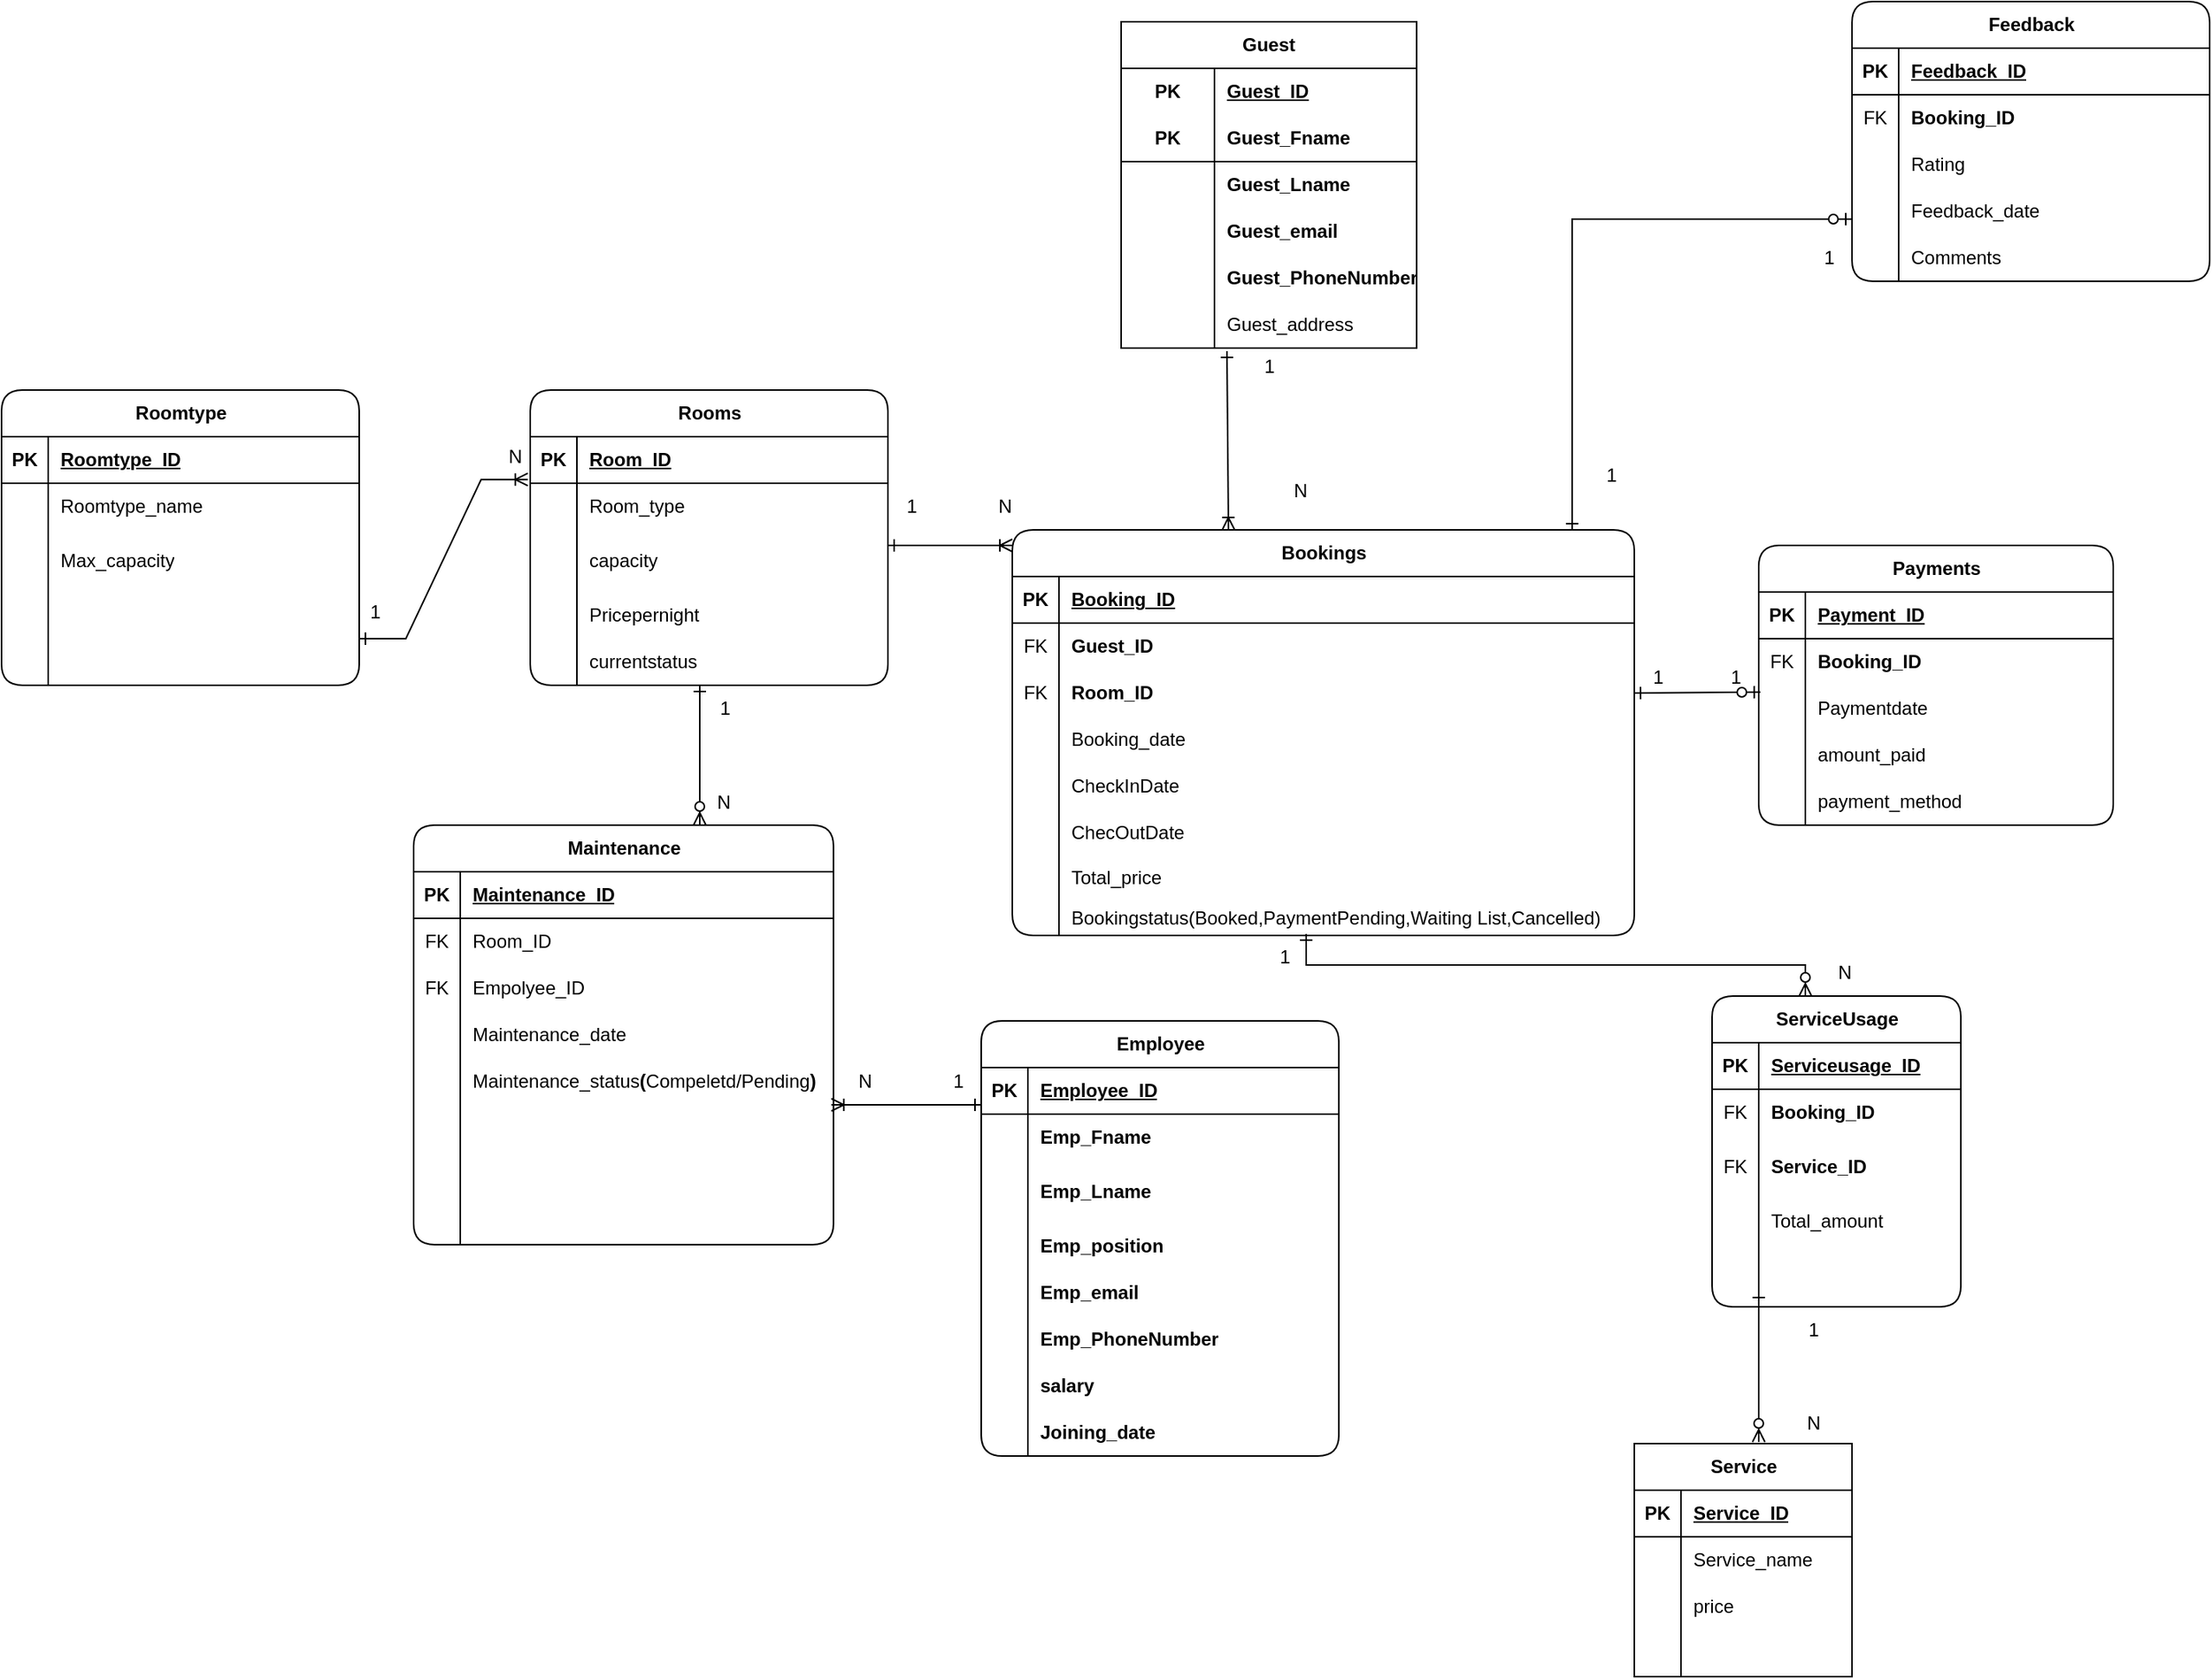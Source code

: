 <mxfile version="24.7.17">
  <diagram name="Page-1" id="H6KmUj-wiH_i3cr7u66v">
    <mxGraphModel dx="2150" dy="1048" grid="1" gridSize="10" guides="0" tooltips="1" connect="1" arrows="1" fold="1" page="0" pageScale="1" pageWidth="850" pageHeight="1100" math="0" shadow="0">
      <root>
        <mxCell id="0" />
        <mxCell id="1" parent="0" />
        <mxCell id="qwEq01w5RCO5WIZmi4aM-69" value="Maintenance" style="shape=table;startSize=30;container=1;collapsible=1;childLayout=tableLayout;fixedRows=1;rowLines=0;fontStyle=1;align=center;resizeLast=1;html=1;rounded=1;" parent="1" vertex="1">
          <mxGeometry x="-105" y="700" width="270" height="270" as="geometry" />
        </mxCell>
        <mxCell id="qwEq01w5RCO5WIZmi4aM-70" value="" style="shape=tableRow;horizontal=0;startSize=0;swimlaneHead=0;swimlaneBody=0;fillColor=none;collapsible=0;dropTarget=0;points=[[0,0.5],[1,0.5]];portConstraint=eastwest;top=0;left=0;right=0;bottom=1;" parent="qwEq01w5RCO5WIZmi4aM-69" vertex="1">
          <mxGeometry y="30" width="270" height="30" as="geometry" />
        </mxCell>
        <mxCell id="qwEq01w5RCO5WIZmi4aM-71" value="PK" style="shape=partialRectangle;connectable=0;fillColor=none;top=0;left=0;bottom=0;right=0;fontStyle=1;overflow=hidden;whiteSpace=wrap;html=1;" parent="qwEq01w5RCO5WIZmi4aM-70" vertex="1">
          <mxGeometry width="30" height="30" as="geometry">
            <mxRectangle width="30" height="30" as="alternateBounds" />
          </mxGeometry>
        </mxCell>
        <mxCell id="qwEq01w5RCO5WIZmi4aM-72" value="Maintenance_ID" style="shape=partialRectangle;connectable=0;fillColor=none;top=0;left=0;bottom=0;right=0;align=left;spacingLeft=6;fontStyle=5;overflow=hidden;whiteSpace=wrap;html=1;" parent="qwEq01w5RCO5WIZmi4aM-70" vertex="1">
          <mxGeometry x="30" width="240" height="30" as="geometry">
            <mxRectangle width="240" height="30" as="alternateBounds" />
          </mxGeometry>
        </mxCell>
        <mxCell id="qwEq01w5RCO5WIZmi4aM-73" value="" style="shape=tableRow;horizontal=0;startSize=0;swimlaneHead=0;swimlaneBody=0;fillColor=none;collapsible=0;dropTarget=0;points=[[0,0.5],[1,0.5]];portConstraint=eastwest;top=0;left=0;right=0;bottom=0;" parent="qwEq01w5RCO5WIZmi4aM-69" vertex="1">
          <mxGeometry y="60" width="270" height="30" as="geometry" />
        </mxCell>
        <mxCell id="qwEq01w5RCO5WIZmi4aM-74" value="FK" style="shape=partialRectangle;connectable=0;fillColor=none;top=0;left=0;bottom=0;right=0;editable=1;overflow=hidden;whiteSpace=wrap;html=1;" parent="qwEq01w5RCO5WIZmi4aM-73" vertex="1">
          <mxGeometry width="30" height="30" as="geometry">
            <mxRectangle width="30" height="30" as="alternateBounds" />
          </mxGeometry>
        </mxCell>
        <mxCell id="qwEq01w5RCO5WIZmi4aM-75" value="&lt;span&gt;Room_ID&lt;/span&gt;" style="shape=partialRectangle;connectable=0;fillColor=none;top=0;left=0;bottom=0;right=0;align=left;spacingLeft=6;overflow=hidden;whiteSpace=wrap;html=1;fontStyle=0" parent="qwEq01w5RCO5WIZmi4aM-73" vertex="1">
          <mxGeometry x="30" width="240" height="30" as="geometry">
            <mxRectangle width="240" height="30" as="alternateBounds" />
          </mxGeometry>
        </mxCell>
        <mxCell id="qwEq01w5RCO5WIZmi4aM-76" value="" style="shape=tableRow;horizontal=0;startSize=0;swimlaneHead=0;swimlaneBody=0;fillColor=none;collapsible=0;dropTarget=0;points=[[0,0.5],[1,0.5]];portConstraint=eastwest;top=0;left=0;right=0;bottom=0;" parent="qwEq01w5RCO5WIZmi4aM-69" vertex="1">
          <mxGeometry y="90" width="270" height="30" as="geometry" />
        </mxCell>
        <mxCell id="qwEq01w5RCO5WIZmi4aM-77" value="FK" style="shape=partialRectangle;connectable=0;fillColor=none;top=0;left=0;bottom=0;right=0;editable=1;overflow=hidden;whiteSpace=wrap;html=1;" parent="qwEq01w5RCO5WIZmi4aM-76" vertex="1">
          <mxGeometry width="30" height="30" as="geometry">
            <mxRectangle width="30" height="30" as="alternateBounds" />
          </mxGeometry>
        </mxCell>
        <mxCell id="qwEq01w5RCO5WIZmi4aM-78" value="&lt;span&gt;Empolyee_ID&lt;/span&gt;" style="shape=partialRectangle;connectable=0;fillColor=none;top=0;left=0;bottom=0;right=0;align=left;spacingLeft=6;overflow=hidden;whiteSpace=wrap;html=1;fontStyle=0" parent="qwEq01w5RCO5WIZmi4aM-76" vertex="1">
          <mxGeometry x="30" width="240" height="30" as="geometry">
            <mxRectangle width="240" height="30" as="alternateBounds" />
          </mxGeometry>
        </mxCell>
        <mxCell id="qwEq01w5RCO5WIZmi4aM-79" value="" style="shape=tableRow;horizontal=0;startSize=0;swimlaneHead=0;swimlaneBody=0;fillColor=none;collapsible=0;dropTarget=0;points=[[0,0.5],[1,0.5]];portConstraint=eastwest;top=0;left=0;right=0;bottom=0;" parent="qwEq01w5RCO5WIZmi4aM-69" vertex="1">
          <mxGeometry y="120" width="270" height="30" as="geometry" />
        </mxCell>
        <mxCell id="qwEq01w5RCO5WIZmi4aM-80" value="" style="shape=partialRectangle;connectable=0;fillColor=none;top=0;left=0;bottom=0;right=0;editable=1;overflow=hidden;whiteSpace=wrap;html=1;" parent="qwEq01w5RCO5WIZmi4aM-79" vertex="1">
          <mxGeometry width="30" height="30" as="geometry">
            <mxRectangle width="30" height="30" as="alternateBounds" />
          </mxGeometry>
        </mxCell>
        <mxCell id="qwEq01w5RCO5WIZmi4aM-81" value="&lt;span&gt;Maintenance_date&lt;/span&gt;" style="shape=partialRectangle;connectable=0;fillColor=none;top=0;left=0;bottom=0;right=0;align=left;spacingLeft=6;overflow=hidden;whiteSpace=wrap;html=1;fontStyle=0" parent="qwEq01w5RCO5WIZmi4aM-79" vertex="1">
          <mxGeometry x="30" width="240" height="30" as="geometry">
            <mxRectangle width="240" height="30" as="alternateBounds" />
          </mxGeometry>
        </mxCell>
        <mxCell id="qwEq01w5RCO5WIZmi4aM-82" value="" style="shape=tableRow;horizontal=0;startSize=0;swimlaneHead=0;swimlaneBody=0;fillColor=none;collapsible=0;dropTarget=0;points=[[0,0.5],[1,0.5]];portConstraint=eastwest;top=0;left=0;right=0;bottom=0;" parent="qwEq01w5RCO5WIZmi4aM-69" vertex="1">
          <mxGeometry y="150" width="270" height="30" as="geometry" />
        </mxCell>
        <mxCell id="qwEq01w5RCO5WIZmi4aM-83" value="" style="shape=partialRectangle;connectable=0;fillColor=none;top=0;left=0;bottom=0;right=0;editable=1;overflow=hidden;whiteSpace=wrap;html=1;" parent="qwEq01w5RCO5WIZmi4aM-82" vertex="1">
          <mxGeometry width="30" height="30" as="geometry">
            <mxRectangle width="30" height="30" as="alternateBounds" />
          </mxGeometry>
        </mxCell>
        <mxCell id="qwEq01w5RCO5WIZmi4aM-84" value="&lt;span&gt;Maintenance_status&lt;/span&gt;&lt;b&gt;(&lt;/b&gt;Compeletd/Pending&lt;b&gt;)&lt;/b&gt;" style="shape=partialRectangle;connectable=0;fillColor=none;top=0;left=0;bottom=0;right=0;align=left;spacingLeft=6;overflow=hidden;whiteSpace=wrap;html=1;fontStyle=0" parent="qwEq01w5RCO5WIZmi4aM-82" vertex="1">
          <mxGeometry x="30" width="240" height="30" as="geometry">
            <mxRectangle width="240" height="30" as="alternateBounds" />
          </mxGeometry>
        </mxCell>
        <mxCell id="qwEq01w5RCO5WIZmi4aM-85" value="" style="shape=tableRow;horizontal=0;startSize=0;swimlaneHead=0;swimlaneBody=0;fillColor=none;collapsible=0;dropTarget=0;points=[[0,0.5],[1,0.5]];portConstraint=eastwest;top=0;left=0;right=0;bottom=0;" parent="qwEq01w5RCO5WIZmi4aM-69" vertex="1">
          <mxGeometry y="180" width="270" height="30" as="geometry" />
        </mxCell>
        <mxCell id="qwEq01w5RCO5WIZmi4aM-86" value="" style="shape=partialRectangle;connectable=0;fillColor=none;top=0;left=0;bottom=0;right=0;editable=1;overflow=hidden;whiteSpace=wrap;html=1;" parent="qwEq01w5RCO5WIZmi4aM-85" vertex="1">
          <mxGeometry width="30" height="30" as="geometry">
            <mxRectangle width="30" height="30" as="alternateBounds" />
          </mxGeometry>
        </mxCell>
        <mxCell id="qwEq01w5RCO5WIZmi4aM-87" value="" style="shape=partialRectangle;connectable=0;fillColor=none;top=0;left=0;bottom=0;right=0;align=left;spacingLeft=6;overflow=hidden;whiteSpace=wrap;html=1;" parent="qwEq01w5RCO5WIZmi4aM-85" vertex="1">
          <mxGeometry x="30" width="240" height="30" as="geometry">
            <mxRectangle width="240" height="30" as="alternateBounds" />
          </mxGeometry>
        </mxCell>
        <mxCell id="qwEq01w5RCO5WIZmi4aM-88" value="" style="shape=tableRow;horizontal=0;startSize=0;swimlaneHead=0;swimlaneBody=0;fillColor=none;collapsible=0;dropTarget=0;points=[[0,0.5],[1,0.5]];portConstraint=eastwest;top=0;left=0;right=0;bottom=0;" parent="qwEq01w5RCO5WIZmi4aM-69" vertex="1">
          <mxGeometry y="210" width="270" height="30" as="geometry" />
        </mxCell>
        <mxCell id="qwEq01w5RCO5WIZmi4aM-89" value="" style="shape=partialRectangle;connectable=0;fillColor=none;top=0;left=0;bottom=0;right=0;editable=1;overflow=hidden;whiteSpace=wrap;html=1;" parent="qwEq01w5RCO5WIZmi4aM-88" vertex="1">
          <mxGeometry width="30" height="30" as="geometry">
            <mxRectangle width="30" height="30" as="alternateBounds" />
          </mxGeometry>
        </mxCell>
        <mxCell id="qwEq01w5RCO5WIZmi4aM-90" value="" style="shape=partialRectangle;connectable=0;fillColor=none;top=0;left=0;bottom=0;right=0;align=left;spacingLeft=6;overflow=hidden;whiteSpace=wrap;html=1;" parent="qwEq01w5RCO5WIZmi4aM-88" vertex="1">
          <mxGeometry x="30" width="240" height="30" as="geometry">
            <mxRectangle width="240" height="30" as="alternateBounds" />
          </mxGeometry>
        </mxCell>
        <mxCell id="qwEq01w5RCO5WIZmi4aM-91" value="" style="shape=tableRow;horizontal=0;startSize=0;swimlaneHead=0;swimlaneBody=0;fillColor=none;collapsible=0;dropTarget=0;points=[[0,0.5],[1,0.5]];portConstraint=eastwest;top=0;left=0;right=0;bottom=0;" parent="qwEq01w5RCO5WIZmi4aM-69" vertex="1">
          <mxGeometry y="240" width="270" height="30" as="geometry" />
        </mxCell>
        <mxCell id="qwEq01w5RCO5WIZmi4aM-92" value="" style="shape=partialRectangle;connectable=0;fillColor=none;top=0;left=0;bottom=0;right=0;editable=1;overflow=hidden;whiteSpace=wrap;html=1;" parent="qwEq01w5RCO5WIZmi4aM-91" vertex="1">
          <mxGeometry width="30" height="30" as="geometry">
            <mxRectangle width="30" height="30" as="alternateBounds" />
          </mxGeometry>
        </mxCell>
        <mxCell id="qwEq01w5RCO5WIZmi4aM-93" value="" style="shape=partialRectangle;connectable=0;fillColor=none;top=0;left=0;bottom=0;right=0;align=left;spacingLeft=6;overflow=hidden;whiteSpace=wrap;html=1;" parent="qwEq01w5RCO5WIZmi4aM-91" vertex="1">
          <mxGeometry x="30" width="240" height="30" as="geometry">
            <mxRectangle width="240" height="30" as="alternateBounds" />
          </mxGeometry>
        </mxCell>
        <mxCell id="qwEq01w5RCO5WIZmi4aM-94" value="Service" style="shape=table;startSize=30;container=1;collapsible=1;childLayout=tableLayout;fixedRows=1;rowLines=0;fontStyle=1;align=center;resizeLast=1;html=1;" parent="1" vertex="1">
          <mxGeometry x="680" y="1098" width="140" height="150" as="geometry" />
        </mxCell>
        <mxCell id="qwEq01w5RCO5WIZmi4aM-95" value="" style="shape=tableRow;horizontal=0;startSize=0;swimlaneHead=0;swimlaneBody=0;fillColor=none;collapsible=0;dropTarget=0;points=[[0,0.5],[1,0.5]];portConstraint=eastwest;top=0;left=0;right=0;bottom=1;" parent="qwEq01w5RCO5WIZmi4aM-94" vertex="1">
          <mxGeometry y="30" width="140" height="30" as="geometry" />
        </mxCell>
        <mxCell id="qwEq01w5RCO5WIZmi4aM-96" value="PK" style="shape=partialRectangle;connectable=0;fillColor=none;top=0;left=0;bottom=0;right=0;fontStyle=1;overflow=hidden;whiteSpace=wrap;html=1;" parent="qwEq01w5RCO5WIZmi4aM-95" vertex="1">
          <mxGeometry width="30" height="30" as="geometry">
            <mxRectangle width="30" height="30" as="alternateBounds" />
          </mxGeometry>
        </mxCell>
        <mxCell id="qwEq01w5RCO5WIZmi4aM-97" value="Service_ID" style="shape=partialRectangle;connectable=0;fillColor=none;top=0;left=0;bottom=0;right=0;align=left;spacingLeft=6;fontStyle=5;overflow=hidden;whiteSpace=wrap;html=1;" parent="qwEq01w5RCO5WIZmi4aM-95" vertex="1">
          <mxGeometry x="30" width="110" height="30" as="geometry">
            <mxRectangle width="110" height="30" as="alternateBounds" />
          </mxGeometry>
        </mxCell>
        <mxCell id="qwEq01w5RCO5WIZmi4aM-98" value="" style="shape=tableRow;horizontal=0;startSize=0;swimlaneHead=0;swimlaneBody=0;fillColor=none;collapsible=0;dropTarget=0;points=[[0,0.5],[1,0.5]];portConstraint=eastwest;top=0;left=0;right=0;bottom=0;" parent="qwEq01w5RCO5WIZmi4aM-94" vertex="1">
          <mxGeometry y="60" width="140" height="30" as="geometry" />
        </mxCell>
        <mxCell id="qwEq01w5RCO5WIZmi4aM-99" value="" style="shape=partialRectangle;connectable=0;fillColor=none;top=0;left=0;bottom=0;right=0;editable=1;overflow=hidden;whiteSpace=wrap;html=1;" parent="qwEq01w5RCO5WIZmi4aM-98" vertex="1">
          <mxGeometry width="30" height="30" as="geometry">
            <mxRectangle width="30" height="30" as="alternateBounds" />
          </mxGeometry>
        </mxCell>
        <mxCell id="qwEq01w5RCO5WIZmi4aM-100" value="Service_name" style="shape=partialRectangle;connectable=0;fillColor=none;top=0;left=0;bottom=0;right=0;align=left;spacingLeft=6;overflow=hidden;whiteSpace=wrap;html=1;" parent="qwEq01w5RCO5WIZmi4aM-98" vertex="1">
          <mxGeometry x="30" width="110" height="30" as="geometry">
            <mxRectangle width="110" height="30" as="alternateBounds" />
          </mxGeometry>
        </mxCell>
        <mxCell id="qwEq01w5RCO5WIZmi4aM-101" value="" style="shape=tableRow;horizontal=0;startSize=0;swimlaneHead=0;swimlaneBody=0;fillColor=none;collapsible=0;dropTarget=0;points=[[0,0.5],[1,0.5]];portConstraint=eastwest;top=0;left=0;right=0;bottom=0;" parent="qwEq01w5RCO5WIZmi4aM-94" vertex="1">
          <mxGeometry y="90" width="140" height="30" as="geometry" />
        </mxCell>
        <mxCell id="qwEq01w5RCO5WIZmi4aM-102" value="" style="shape=partialRectangle;connectable=0;fillColor=none;top=0;left=0;bottom=0;right=0;editable=1;overflow=hidden;whiteSpace=wrap;html=1;" parent="qwEq01w5RCO5WIZmi4aM-101" vertex="1">
          <mxGeometry width="30" height="30" as="geometry">
            <mxRectangle width="30" height="30" as="alternateBounds" />
          </mxGeometry>
        </mxCell>
        <mxCell id="qwEq01w5RCO5WIZmi4aM-103" value="price" style="shape=partialRectangle;connectable=0;fillColor=none;top=0;left=0;bottom=0;right=0;align=left;spacingLeft=6;overflow=hidden;whiteSpace=wrap;html=1;" parent="qwEq01w5RCO5WIZmi4aM-101" vertex="1">
          <mxGeometry x="30" width="110" height="30" as="geometry">
            <mxRectangle width="110" height="30" as="alternateBounds" />
          </mxGeometry>
        </mxCell>
        <mxCell id="qwEq01w5RCO5WIZmi4aM-104" value="" style="shape=tableRow;horizontal=0;startSize=0;swimlaneHead=0;swimlaneBody=0;fillColor=none;collapsible=0;dropTarget=0;points=[[0,0.5],[1,0.5]];portConstraint=eastwest;top=0;left=0;right=0;bottom=0;" parent="qwEq01w5RCO5WIZmi4aM-94" vertex="1">
          <mxGeometry y="120" width="140" height="30" as="geometry" />
        </mxCell>
        <mxCell id="qwEq01w5RCO5WIZmi4aM-105" value="" style="shape=partialRectangle;connectable=0;fillColor=none;top=0;left=0;bottom=0;right=0;editable=1;overflow=hidden;whiteSpace=wrap;html=1;" parent="qwEq01w5RCO5WIZmi4aM-104" vertex="1">
          <mxGeometry width="30" height="30" as="geometry">
            <mxRectangle width="30" height="30" as="alternateBounds" />
          </mxGeometry>
        </mxCell>
        <mxCell id="qwEq01w5RCO5WIZmi4aM-106" value="" style="shape=partialRectangle;connectable=0;fillColor=none;top=0;left=0;bottom=0;right=0;align=left;spacingLeft=6;overflow=hidden;whiteSpace=wrap;html=1;" parent="qwEq01w5RCO5WIZmi4aM-104" vertex="1">
          <mxGeometry x="30" width="110" height="30" as="geometry">
            <mxRectangle width="110" height="30" as="alternateBounds" />
          </mxGeometry>
        </mxCell>
        <mxCell id="qwEq01w5RCO5WIZmi4aM-108" value="ServiceUsage" style="shape=table;startSize=30;container=1;collapsible=1;childLayout=tableLayout;fixedRows=1;rowLines=0;fontStyle=1;align=center;resizeLast=1;html=1;rounded=1;" parent="1" vertex="1">
          <mxGeometry x="730" y="810" width="160" height="200" as="geometry" />
        </mxCell>
        <mxCell id="qwEq01w5RCO5WIZmi4aM-109" value="" style="shape=tableRow;horizontal=0;startSize=0;swimlaneHead=0;swimlaneBody=0;fillColor=none;collapsible=0;dropTarget=0;points=[[0,0.5],[1,0.5]];portConstraint=eastwest;top=0;left=0;right=0;bottom=1;" parent="qwEq01w5RCO5WIZmi4aM-108" vertex="1">
          <mxGeometry y="30" width="160" height="30" as="geometry" />
        </mxCell>
        <mxCell id="qwEq01w5RCO5WIZmi4aM-110" value="PK" style="shape=partialRectangle;connectable=0;fillColor=none;top=0;left=0;bottom=0;right=0;fontStyle=1;overflow=hidden;whiteSpace=wrap;html=1;" parent="qwEq01w5RCO5WIZmi4aM-109" vertex="1">
          <mxGeometry width="30" height="30" as="geometry">
            <mxRectangle width="30" height="30" as="alternateBounds" />
          </mxGeometry>
        </mxCell>
        <mxCell id="qwEq01w5RCO5WIZmi4aM-111" value="Serviceusage_ID" style="shape=partialRectangle;connectable=0;fillColor=none;top=0;left=0;bottom=0;right=0;align=left;spacingLeft=6;fontStyle=5;overflow=hidden;whiteSpace=wrap;html=1;" parent="qwEq01w5RCO5WIZmi4aM-109" vertex="1">
          <mxGeometry x="30" width="130" height="30" as="geometry">
            <mxRectangle width="130" height="30" as="alternateBounds" />
          </mxGeometry>
        </mxCell>
        <mxCell id="qwEq01w5RCO5WIZmi4aM-112" value="" style="shape=tableRow;horizontal=0;startSize=0;swimlaneHead=0;swimlaneBody=0;fillColor=none;collapsible=0;dropTarget=0;points=[[0,0.5],[1,0.5]];portConstraint=eastwest;top=0;left=0;right=0;bottom=0;" parent="qwEq01w5RCO5WIZmi4aM-108" vertex="1">
          <mxGeometry y="60" width="160" height="30" as="geometry" />
        </mxCell>
        <mxCell id="qwEq01w5RCO5WIZmi4aM-113" value="FK" style="shape=partialRectangle;connectable=0;fillColor=none;top=0;left=0;bottom=0;right=0;editable=1;overflow=hidden;whiteSpace=wrap;html=1;" parent="qwEq01w5RCO5WIZmi4aM-112" vertex="1">
          <mxGeometry width="30" height="30" as="geometry">
            <mxRectangle width="30" height="30" as="alternateBounds" />
          </mxGeometry>
        </mxCell>
        <mxCell id="qwEq01w5RCO5WIZmi4aM-114" value="&lt;b&gt;Booking_ID&lt;/b&gt;" style="shape=partialRectangle;connectable=0;fillColor=none;top=0;left=0;bottom=0;right=0;align=left;spacingLeft=6;overflow=hidden;whiteSpace=wrap;html=1;" parent="qwEq01w5RCO5WIZmi4aM-112" vertex="1">
          <mxGeometry x="30" width="130" height="30" as="geometry">
            <mxRectangle width="130" height="30" as="alternateBounds" />
          </mxGeometry>
        </mxCell>
        <mxCell id="qwEq01w5RCO5WIZmi4aM-115" value="" style="shape=tableRow;horizontal=0;startSize=0;swimlaneHead=0;swimlaneBody=0;fillColor=none;collapsible=0;dropTarget=0;points=[[0,0.5],[1,0.5]];portConstraint=eastwest;top=0;left=0;right=0;bottom=0;" parent="qwEq01w5RCO5WIZmi4aM-108" vertex="1">
          <mxGeometry y="90" width="160" height="40" as="geometry" />
        </mxCell>
        <mxCell id="qwEq01w5RCO5WIZmi4aM-116" value="FK" style="shape=partialRectangle;connectable=0;fillColor=none;top=0;left=0;bottom=0;right=0;editable=1;overflow=hidden;whiteSpace=wrap;html=1;" parent="qwEq01w5RCO5WIZmi4aM-115" vertex="1">
          <mxGeometry width="30" height="40" as="geometry">
            <mxRectangle width="30" height="40" as="alternateBounds" />
          </mxGeometry>
        </mxCell>
        <mxCell id="qwEq01w5RCO5WIZmi4aM-117" value="&lt;b&gt;Service_ID&lt;/b&gt;" style="shape=partialRectangle;connectable=0;fillColor=none;top=0;left=0;bottom=0;right=0;align=left;spacingLeft=6;overflow=hidden;whiteSpace=wrap;html=1;" parent="qwEq01w5RCO5WIZmi4aM-115" vertex="1">
          <mxGeometry x="30" width="130" height="40" as="geometry">
            <mxRectangle width="130" height="40" as="alternateBounds" />
          </mxGeometry>
        </mxCell>
        <mxCell id="qwEq01w5RCO5WIZmi4aM-118" value="" style="shape=tableRow;horizontal=0;startSize=0;swimlaneHead=0;swimlaneBody=0;fillColor=none;collapsible=0;dropTarget=0;points=[[0,0.5],[1,0.5]];portConstraint=eastwest;top=0;left=0;right=0;bottom=0;" parent="qwEq01w5RCO5WIZmi4aM-108" vertex="1">
          <mxGeometry y="130" width="160" height="30" as="geometry" />
        </mxCell>
        <mxCell id="qwEq01w5RCO5WIZmi4aM-119" value="" style="shape=partialRectangle;connectable=0;fillColor=none;top=0;left=0;bottom=0;right=0;editable=1;overflow=hidden;whiteSpace=wrap;html=1;" parent="qwEq01w5RCO5WIZmi4aM-118" vertex="1">
          <mxGeometry width="30" height="30" as="geometry">
            <mxRectangle width="30" height="30" as="alternateBounds" />
          </mxGeometry>
        </mxCell>
        <mxCell id="qwEq01w5RCO5WIZmi4aM-120" value="Total_amount" style="shape=partialRectangle;connectable=0;fillColor=none;top=0;left=0;bottom=0;right=0;align=left;spacingLeft=6;overflow=hidden;whiteSpace=wrap;html=1;" parent="qwEq01w5RCO5WIZmi4aM-118" vertex="1">
          <mxGeometry x="30" width="130" height="30" as="geometry">
            <mxRectangle width="130" height="30" as="alternateBounds" />
          </mxGeometry>
        </mxCell>
        <mxCell id="kY4v6GL3gI5hzB2sOZKQ-260" value="" style="shape=tableRow;horizontal=0;startSize=0;swimlaneHead=0;swimlaneBody=0;fillColor=none;collapsible=0;dropTarget=0;points=[[0,0.5],[1,0.5]];portConstraint=eastwest;top=0;left=0;right=0;bottom=0;" parent="qwEq01w5RCO5WIZmi4aM-108" vertex="1">
          <mxGeometry y="160" width="160" height="40" as="geometry" />
        </mxCell>
        <mxCell id="kY4v6GL3gI5hzB2sOZKQ-261" value="" style="shape=partialRectangle;connectable=0;fillColor=none;top=0;left=0;bottom=0;right=0;editable=1;overflow=hidden;whiteSpace=wrap;html=1;" parent="kY4v6GL3gI5hzB2sOZKQ-260" vertex="1">
          <mxGeometry width="30" height="40" as="geometry">
            <mxRectangle width="30" height="40" as="alternateBounds" />
          </mxGeometry>
        </mxCell>
        <mxCell id="kY4v6GL3gI5hzB2sOZKQ-262" value="" style="shape=partialRectangle;connectable=0;fillColor=none;top=0;left=0;bottom=0;right=0;align=left;spacingLeft=6;overflow=hidden;whiteSpace=wrap;html=1;" parent="kY4v6GL3gI5hzB2sOZKQ-260" vertex="1">
          <mxGeometry x="30" width="130" height="40" as="geometry">
            <mxRectangle width="130" height="40" as="alternateBounds" />
          </mxGeometry>
        </mxCell>
        <mxCell id="qwEq01w5RCO5WIZmi4aM-121" value="Rooms" style="shape=table;startSize=30;container=1;collapsible=1;childLayout=tableLayout;fixedRows=1;rowLines=0;fontStyle=1;align=center;resizeLast=1;html=1;rounded=1;" parent="1" vertex="1">
          <mxGeometry x="-30" y="420" width="230" height="190" as="geometry" />
        </mxCell>
        <mxCell id="qwEq01w5RCO5WIZmi4aM-122" value="" style="shape=tableRow;horizontal=0;startSize=0;swimlaneHead=0;swimlaneBody=0;fillColor=none;collapsible=0;dropTarget=0;points=[[0,0.5],[1,0.5]];portConstraint=eastwest;top=0;left=0;right=0;bottom=1;" parent="qwEq01w5RCO5WIZmi4aM-121" vertex="1">
          <mxGeometry y="30" width="230" height="30" as="geometry" />
        </mxCell>
        <mxCell id="qwEq01w5RCO5WIZmi4aM-123" value="PK" style="shape=partialRectangle;connectable=0;fillColor=none;top=0;left=0;bottom=0;right=0;fontStyle=1;overflow=hidden;whiteSpace=wrap;html=1;" parent="qwEq01w5RCO5WIZmi4aM-122" vertex="1">
          <mxGeometry width="30" height="30" as="geometry">
            <mxRectangle width="30" height="30" as="alternateBounds" />
          </mxGeometry>
        </mxCell>
        <mxCell id="qwEq01w5RCO5WIZmi4aM-124" value="&lt;span style=&quot;&quot;&gt;&lt;u&gt;Room_ID&lt;/u&gt;&lt;/span&gt;" style="shape=partialRectangle;connectable=0;fillColor=none;top=0;left=0;bottom=0;right=0;align=left;spacingLeft=6;fontStyle=1;overflow=hidden;whiteSpace=wrap;html=1;" parent="qwEq01w5RCO5WIZmi4aM-122" vertex="1">
          <mxGeometry x="30" width="200" height="30" as="geometry">
            <mxRectangle width="200" height="30" as="alternateBounds" />
          </mxGeometry>
        </mxCell>
        <mxCell id="qwEq01w5RCO5WIZmi4aM-125" value="" style="shape=tableRow;horizontal=0;startSize=0;swimlaneHead=0;swimlaneBody=0;fillColor=none;collapsible=0;dropTarget=0;points=[[0,0.5],[1,0.5]];portConstraint=eastwest;top=0;left=0;right=0;bottom=0;fontStyle=1" parent="qwEq01w5RCO5WIZmi4aM-121" vertex="1">
          <mxGeometry y="60" width="230" height="30" as="geometry" />
        </mxCell>
        <mxCell id="qwEq01w5RCO5WIZmi4aM-126" value="" style="shape=partialRectangle;connectable=0;fillColor=none;top=0;left=0;bottom=0;right=0;editable=1;overflow=hidden;whiteSpace=wrap;html=1;" parent="qwEq01w5RCO5WIZmi4aM-125" vertex="1">
          <mxGeometry width="30" height="30" as="geometry">
            <mxRectangle width="30" height="30" as="alternateBounds" />
          </mxGeometry>
        </mxCell>
        <mxCell id="qwEq01w5RCO5WIZmi4aM-127" value="Room_type" style="shape=partialRectangle;connectable=0;fillColor=none;top=0;left=0;bottom=0;right=0;align=left;spacingLeft=6;overflow=hidden;whiteSpace=wrap;html=1;" parent="qwEq01w5RCO5WIZmi4aM-125" vertex="1">
          <mxGeometry x="30" width="200" height="30" as="geometry">
            <mxRectangle width="200" height="30" as="alternateBounds" />
          </mxGeometry>
        </mxCell>
        <mxCell id="qwEq01w5RCO5WIZmi4aM-128" value="" style="shape=tableRow;horizontal=0;startSize=0;swimlaneHead=0;swimlaneBody=0;fillColor=none;collapsible=0;dropTarget=0;points=[[0,0.5],[1,0.5]];portConstraint=eastwest;top=0;left=0;right=0;bottom=0;" parent="qwEq01w5RCO5WIZmi4aM-121" vertex="1">
          <mxGeometry y="90" width="230" height="40" as="geometry" />
        </mxCell>
        <mxCell id="qwEq01w5RCO5WIZmi4aM-129" value="" style="shape=partialRectangle;connectable=0;fillColor=none;top=0;left=0;bottom=0;right=0;editable=1;overflow=hidden;whiteSpace=wrap;html=1;" parent="qwEq01w5RCO5WIZmi4aM-128" vertex="1">
          <mxGeometry width="30" height="40" as="geometry">
            <mxRectangle width="30" height="40" as="alternateBounds" />
          </mxGeometry>
        </mxCell>
        <mxCell id="qwEq01w5RCO5WIZmi4aM-130" value="capacity" style="shape=partialRectangle;connectable=0;fillColor=none;top=0;left=0;bottom=0;right=0;align=left;spacingLeft=6;overflow=hidden;whiteSpace=wrap;html=1;verticalAlign=middle;horizontal=1;fontSize=12;" parent="qwEq01w5RCO5WIZmi4aM-128" vertex="1">
          <mxGeometry x="30" width="200" height="40" as="geometry">
            <mxRectangle width="200" height="40" as="alternateBounds" />
          </mxGeometry>
        </mxCell>
        <mxCell id="qwEq01w5RCO5WIZmi4aM-131" value="" style="shape=tableRow;horizontal=0;startSize=0;swimlaneHead=0;swimlaneBody=0;fillColor=none;collapsible=0;dropTarget=0;points=[[0,0.5],[1,0.5]];portConstraint=eastwest;top=0;left=0;right=0;bottom=0;" parent="qwEq01w5RCO5WIZmi4aM-121" vertex="1">
          <mxGeometry y="130" width="230" height="30" as="geometry" />
        </mxCell>
        <mxCell id="qwEq01w5RCO5WIZmi4aM-132" value="" style="shape=partialRectangle;connectable=0;fillColor=none;top=0;left=0;bottom=0;right=0;editable=1;overflow=hidden;whiteSpace=wrap;html=1;" parent="qwEq01w5RCO5WIZmi4aM-131" vertex="1">
          <mxGeometry width="30" height="30" as="geometry">
            <mxRectangle width="30" height="30" as="alternateBounds" />
          </mxGeometry>
        </mxCell>
        <mxCell id="qwEq01w5RCO5WIZmi4aM-133" value="Pricepernight" style="shape=partialRectangle;connectable=0;fillColor=none;top=0;left=0;bottom=0;right=0;align=left;spacingLeft=6;overflow=hidden;whiteSpace=wrap;html=1;" parent="qwEq01w5RCO5WIZmi4aM-131" vertex="1">
          <mxGeometry x="30" width="200" height="30" as="geometry">
            <mxRectangle width="200" height="30" as="alternateBounds" />
          </mxGeometry>
        </mxCell>
        <mxCell id="kY4v6GL3gI5hzB2sOZKQ-198" value="" style="shape=tableRow;horizontal=0;startSize=0;swimlaneHead=0;swimlaneBody=0;fillColor=none;collapsible=0;dropTarget=0;points=[[0,0.5],[1,0.5]];portConstraint=eastwest;top=0;left=0;right=0;bottom=0;" parent="qwEq01w5RCO5WIZmi4aM-121" vertex="1">
          <mxGeometry y="160" width="230" height="30" as="geometry" />
        </mxCell>
        <mxCell id="kY4v6GL3gI5hzB2sOZKQ-199" value="" style="shape=partialRectangle;connectable=0;fillColor=none;top=0;left=0;bottom=0;right=0;editable=1;overflow=hidden;whiteSpace=wrap;html=1;" parent="kY4v6GL3gI5hzB2sOZKQ-198" vertex="1">
          <mxGeometry width="30" height="30" as="geometry">
            <mxRectangle width="30" height="30" as="alternateBounds" />
          </mxGeometry>
        </mxCell>
        <mxCell id="kY4v6GL3gI5hzB2sOZKQ-200" value="currentstatus" style="shape=partialRectangle;connectable=0;fillColor=none;top=0;left=0;bottom=0;right=0;align=left;spacingLeft=6;overflow=hidden;whiteSpace=wrap;html=1;" parent="kY4v6GL3gI5hzB2sOZKQ-198" vertex="1">
          <mxGeometry x="30" width="200" height="30" as="geometry">
            <mxRectangle width="200" height="30" as="alternateBounds" />
          </mxGeometry>
        </mxCell>
        <mxCell id="qhISeDbjhthdZpHJJUCl-7" value="1" style="text;html=1;align=center;verticalAlign=middle;resizable=0;points=[];autosize=1;strokeColor=none;fillColor=none;" parent="1" vertex="1">
          <mxGeometry x="790" y="320" width="30" height="30" as="geometry" />
        </mxCell>
        <mxCell id="qhISeDbjhthdZpHJJUCl-10" value="1" style="text;html=1;align=center;verticalAlign=middle;resizable=0;points=[];autosize=1;strokeColor=none;fillColor=none;" parent="1" vertex="1">
          <mxGeometry x="200" y="480" width="30" height="30" as="geometry" />
        </mxCell>
        <mxCell id="qhISeDbjhthdZpHJJUCl-11" value="1" style="text;html=1;align=center;verticalAlign=middle;resizable=0;points=[];autosize=1;strokeColor=none;fillColor=none;" parent="1" vertex="1">
          <mxGeometry x="230" y="850" width="30" height="30" as="geometry" />
        </mxCell>
        <mxCell id="qhISeDbjhthdZpHJJUCl-18" value="N" style="text;html=1;align=center;verticalAlign=middle;resizable=0;points=[];autosize=1;strokeColor=none;fillColor=none;" parent="1" vertex="1">
          <mxGeometry x="450" y="470" width="30" height="30" as="geometry" />
        </mxCell>
        <mxCell id="qhISeDbjhthdZpHJJUCl-19" value="1" style="text;html=1;align=center;verticalAlign=middle;resizable=0;points=[];autosize=1;strokeColor=none;fillColor=none;" parent="1" vertex="1">
          <mxGeometry x="430" y="390" width="30" height="30" as="geometry" />
        </mxCell>
        <mxCell id="qhISeDbjhthdZpHJJUCl-21" value="1" style="text;html=1;align=center;verticalAlign=middle;resizable=0;points=[];autosize=1;strokeColor=none;fillColor=none;" parent="1" vertex="1">
          <mxGeometry x="680" y="590" width="30" height="30" as="geometry" />
        </mxCell>
        <mxCell id="qhISeDbjhthdZpHJJUCl-22" value="N" style="text;html=1;align=center;verticalAlign=middle;resizable=0;points=[];autosize=1;strokeColor=none;fillColor=none;" parent="1" vertex="1">
          <mxGeometry x="800" y="780" width="30" height="30" as="geometry" />
        </mxCell>
        <mxCell id="qhISeDbjhthdZpHJJUCl-37" value="N" style="text;html=1;align=center;verticalAlign=middle;resizable=0;points=[];autosize=1;strokeColor=none;fillColor=none;" parent="1" vertex="1">
          <mxGeometry x="780" y="1070" width="30" height="30" as="geometry" />
        </mxCell>
        <mxCell id="qhISeDbjhthdZpHJJUCl-43" value="Bookings" style="shape=table;startSize=30;container=1;collapsible=1;childLayout=tableLayout;fixedRows=1;rowLines=0;fontStyle=1;align=center;resizeLast=1;html=1;rounded=1;" parent="1" vertex="1">
          <mxGeometry x="280" y="510" width="400" height="261" as="geometry" />
        </mxCell>
        <mxCell id="qhISeDbjhthdZpHJJUCl-44" value="" style="shape=tableRow;horizontal=0;startSize=0;swimlaneHead=0;swimlaneBody=0;fillColor=none;collapsible=0;dropTarget=0;points=[[0,0.5],[1,0.5]];portConstraint=eastwest;top=0;left=0;right=0;bottom=1;" parent="qhISeDbjhthdZpHJJUCl-43" vertex="1">
          <mxGeometry y="30" width="400" height="30" as="geometry" />
        </mxCell>
        <mxCell id="qhISeDbjhthdZpHJJUCl-45" value="PK" style="shape=partialRectangle;connectable=0;fillColor=none;top=0;left=0;bottom=0;right=0;fontStyle=1;overflow=hidden;whiteSpace=wrap;html=1;" parent="qhISeDbjhthdZpHJJUCl-44" vertex="1">
          <mxGeometry width="30" height="30" as="geometry">
            <mxRectangle width="30" height="30" as="alternateBounds" />
          </mxGeometry>
        </mxCell>
        <mxCell id="qhISeDbjhthdZpHJJUCl-46" value="Booking_ID" style="shape=partialRectangle;connectable=0;fillColor=none;top=0;left=0;bottom=0;right=0;align=left;spacingLeft=6;fontStyle=5;overflow=hidden;whiteSpace=wrap;html=1;" parent="qhISeDbjhthdZpHJJUCl-44" vertex="1">
          <mxGeometry x="30" width="370" height="30" as="geometry">
            <mxRectangle width="370" height="30" as="alternateBounds" />
          </mxGeometry>
        </mxCell>
        <mxCell id="qhISeDbjhthdZpHJJUCl-47" value="" style="shape=tableRow;horizontal=0;startSize=0;swimlaneHead=0;swimlaneBody=0;fillColor=none;collapsible=0;dropTarget=0;points=[[0,0.5],[1,0.5]];portConstraint=eastwest;top=0;left=0;right=0;bottom=0;" parent="qhISeDbjhthdZpHJJUCl-43" vertex="1">
          <mxGeometry y="60" width="400" height="30" as="geometry" />
        </mxCell>
        <mxCell id="qhISeDbjhthdZpHJJUCl-48" value="FK" style="shape=partialRectangle;connectable=0;fillColor=none;top=0;left=0;bottom=0;right=0;editable=1;overflow=hidden;whiteSpace=wrap;html=1;" parent="qhISeDbjhthdZpHJJUCl-47" vertex="1">
          <mxGeometry width="30" height="30" as="geometry">
            <mxRectangle width="30" height="30" as="alternateBounds" />
          </mxGeometry>
        </mxCell>
        <mxCell id="qhISeDbjhthdZpHJJUCl-49" value="&lt;b&gt;Guest_ID&lt;/b&gt;" style="shape=partialRectangle;connectable=0;fillColor=none;top=0;left=0;bottom=0;right=0;align=left;spacingLeft=6;overflow=hidden;whiteSpace=wrap;html=1;" parent="qhISeDbjhthdZpHJJUCl-47" vertex="1">
          <mxGeometry x="30" width="370" height="30" as="geometry">
            <mxRectangle width="370" height="30" as="alternateBounds" />
          </mxGeometry>
        </mxCell>
        <mxCell id="qhISeDbjhthdZpHJJUCl-50" value="" style="shape=tableRow;horizontal=0;startSize=0;swimlaneHead=0;swimlaneBody=0;fillColor=none;collapsible=0;dropTarget=0;points=[[0,0.5],[1,0.5]];portConstraint=eastwest;top=0;left=0;right=0;bottom=0;" parent="qhISeDbjhthdZpHJJUCl-43" vertex="1">
          <mxGeometry y="90" width="400" height="30" as="geometry" />
        </mxCell>
        <mxCell id="qhISeDbjhthdZpHJJUCl-51" value="" style="shape=partialRectangle;connectable=0;fillColor=none;top=0;left=0;bottom=0;right=0;editable=1;overflow=hidden;whiteSpace=wrap;html=1;" parent="qhISeDbjhthdZpHJJUCl-50" vertex="1">
          <mxGeometry width="30" height="30" as="geometry">
            <mxRectangle width="30" height="30" as="alternateBounds" />
          </mxGeometry>
        </mxCell>
        <mxCell id="qhISeDbjhthdZpHJJUCl-52" value="&lt;b&gt;Room_ID&lt;/b&gt;" style="shape=partialRectangle;connectable=0;fillColor=none;top=0;left=0;bottom=0;right=0;align=left;spacingLeft=6;overflow=hidden;whiteSpace=wrap;html=1;" parent="qhISeDbjhthdZpHJJUCl-50" vertex="1">
          <mxGeometry x="30" width="370" height="30" as="geometry">
            <mxRectangle width="370" height="30" as="alternateBounds" />
          </mxGeometry>
        </mxCell>
        <mxCell id="qhISeDbjhthdZpHJJUCl-53" value="" style="shape=tableRow;horizontal=0;startSize=0;swimlaneHead=0;swimlaneBody=0;fillColor=none;collapsible=0;dropTarget=0;points=[[0,0.5],[1,0.5]];portConstraint=eastwest;top=0;left=0;right=0;bottom=0;" parent="qhISeDbjhthdZpHJJUCl-43" vertex="1">
          <mxGeometry y="120" width="400" height="30" as="geometry" />
        </mxCell>
        <mxCell id="qhISeDbjhthdZpHJJUCl-54" value="" style="shape=partialRectangle;connectable=0;fillColor=none;top=0;left=0;bottom=0;right=0;editable=1;overflow=hidden;whiteSpace=wrap;html=1;" parent="qhISeDbjhthdZpHJJUCl-53" vertex="1">
          <mxGeometry width="30" height="30" as="geometry">
            <mxRectangle width="30" height="30" as="alternateBounds" />
          </mxGeometry>
        </mxCell>
        <mxCell id="qhISeDbjhthdZpHJJUCl-55" value="Booking_date" style="shape=partialRectangle;connectable=0;fillColor=none;top=0;left=0;bottom=0;right=0;align=left;spacingLeft=6;overflow=hidden;whiteSpace=wrap;html=1;" parent="qhISeDbjhthdZpHJJUCl-53" vertex="1">
          <mxGeometry x="30" width="370" height="30" as="geometry">
            <mxRectangle width="370" height="30" as="alternateBounds" />
          </mxGeometry>
        </mxCell>
        <mxCell id="qhISeDbjhthdZpHJJUCl-56" value="" style="shape=tableRow;horizontal=0;startSize=0;swimlaneHead=0;swimlaneBody=0;fillColor=none;collapsible=0;dropTarget=0;points=[[0,0.5],[1,0.5]];portConstraint=eastwest;top=0;left=0;right=0;bottom=0;fontStyle=1" parent="qhISeDbjhthdZpHJJUCl-43" vertex="1">
          <mxGeometry y="150" width="400" height="30" as="geometry" />
        </mxCell>
        <mxCell id="qhISeDbjhthdZpHJJUCl-57" value="" style="shape=partialRectangle;connectable=0;fillColor=none;top=0;left=0;bottom=0;right=0;editable=1;overflow=hidden;whiteSpace=wrap;html=1;" parent="qhISeDbjhthdZpHJJUCl-56" vertex="1">
          <mxGeometry width="30" height="30" as="geometry">
            <mxRectangle width="30" height="30" as="alternateBounds" />
          </mxGeometry>
        </mxCell>
        <mxCell id="qhISeDbjhthdZpHJJUCl-58" value="CheckInDate" style="shape=partialRectangle;connectable=0;fillColor=none;top=0;left=0;bottom=0;right=0;align=left;spacingLeft=6;overflow=hidden;whiteSpace=wrap;html=1;" parent="qhISeDbjhthdZpHJJUCl-56" vertex="1">
          <mxGeometry x="30" width="370" height="30" as="geometry">
            <mxRectangle width="370" height="30" as="alternateBounds" />
          </mxGeometry>
        </mxCell>
        <mxCell id="kY4v6GL3gI5hzB2sOZKQ-184" value="" style="shape=tableRow;horizontal=0;startSize=0;swimlaneHead=0;swimlaneBody=0;fillColor=none;collapsible=0;dropTarget=0;points=[[0,0.5],[1,0.5]];portConstraint=eastwest;top=0;left=0;right=0;bottom=0;" parent="qhISeDbjhthdZpHJJUCl-43" vertex="1">
          <mxGeometry y="180" width="400" height="29" as="geometry" />
        </mxCell>
        <mxCell id="kY4v6GL3gI5hzB2sOZKQ-185" value="" style="shape=partialRectangle;connectable=0;fillColor=none;top=0;left=0;bottom=0;right=0;editable=1;overflow=hidden;whiteSpace=wrap;html=1;" parent="kY4v6GL3gI5hzB2sOZKQ-184" vertex="1">
          <mxGeometry width="30" height="29" as="geometry">
            <mxRectangle width="30" height="29" as="alternateBounds" />
          </mxGeometry>
        </mxCell>
        <mxCell id="kY4v6GL3gI5hzB2sOZKQ-186" value="ChecOutDate" style="shape=partialRectangle;connectable=0;fillColor=none;top=0;left=0;bottom=0;right=0;align=left;spacingLeft=6;overflow=hidden;whiteSpace=wrap;html=1;" parent="kY4v6GL3gI5hzB2sOZKQ-184" vertex="1">
          <mxGeometry x="30" width="370" height="29" as="geometry">
            <mxRectangle width="370" height="29" as="alternateBounds" />
          </mxGeometry>
        </mxCell>
        <mxCell id="kY4v6GL3gI5hzB2sOZKQ-188" value="" style="shape=tableRow;horizontal=0;startSize=0;swimlaneHead=0;swimlaneBody=0;fillColor=none;collapsible=0;dropTarget=0;points=[[0,0.5],[1,0.5]];portConstraint=eastwest;top=0;left=0;right=0;bottom=0;" parent="qhISeDbjhthdZpHJJUCl-43" vertex="1">
          <mxGeometry y="209" width="400" height="29" as="geometry" />
        </mxCell>
        <mxCell id="kY4v6GL3gI5hzB2sOZKQ-189" value="" style="shape=partialRectangle;connectable=0;fillColor=none;top=0;left=0;bottom=0;right=0;editable=1;overflow=hidden;whiteSpace=wrap;html=1;" parent="kY4v6GL3gI5hzB2sOZKQ-188" vertex="1">
          <mxGeometry width="30" height="29" as="geometry">
            <mxRectangle width="30" height="29" as="alternateBounds" />
          </mxGeometry>
        </mxCell>
        <mxCell id="kY4v6GL3gI5hzB2sOZKQ-190" value="Total_price" style="shape=partialRectangle;connectable=0;fillColor=none;top=0;left=0;bottom=0;right=0;align=left;spacingLeft=6;overflow=hidden;whiteSpace=wrap;html=1;" parent="kY4v6GL3gI5hzB2sOZKQ-188" vertex="1">
          <mxGeometry x="30" width="370" height="29" as="geometry">
            <mxRectangle width="370" height="29" as="alternateBounds" />
          </mxGeometry>
        </mxCell>
        <mxCell id="rmpw1r5AJqZgj3AzcsUt-1" value="" style="shape=tableRow;horizontal=0;startSize=0;swimlaneHead=0;swimlaneBody=0;fillColor=none;collapsible=0;dropTarget=0;points=[[0,0.5],[1,0.5]];portConstraint=eastwest;top=0;left=0;right=0;bottom=0;" vertex="1" parent="qhISeDbjhthdZpHJJUCl-43">
          <mxGeometry y="238" width="400" height="23" as="geometry" />
        </mxCell>
        <mxCell id="rmpw1r5AJqZgj3AzcsUt-2" value="" style="shape=partialRectangle;connectable=0;fillColor=none;top=0;left=0;bottom=0;right=0;editable=1;overflow=hidden;whiteSpace=wrap;html=1;" vertex="1" parent="rmpw1r5AJqZgj3AzcsUt-1">
          <mxGeometry width="30" height="23" as="geometry">
            <mxRectangle width="30" height="23" as="alternateBounds" />
          </mxGeometry>
        </mxCell>
        <mxCell id="rmpw1r5AJqZgj3AzcsUt-3" value="Bookingstatus(Booked,PaymentPending,Waiting List,Cancelled)" style="shape=partialRectangle;connectable=0;fillColor=none;top=0;left=0;bottom=0;right=0;align=left;spacingLeft=6;overflow=hidden;whiteSpace=wrap;html=1;" vertex="1" parent="rmpw1r5AJqZgj3AzcsUt-1">
          <mxGeometry x="30" width="370" height="23" as="geometry">
            <mxRectangle width="370" height="23" as="alternateBounds" />
          </mxGeometry>
        </mxCell>
        <mxCell id="qhISeDbjhthdZpHJJUCl-61" value="1" style="text;html=1;align=center;verticalAlign=middle;resizable=0;points=[];autosize=1;strokeColor=none;fillColor=none;" parent="1" vertex="1">
          <mxGeometry x="780" y="1010" width="30" height="30" as="geometry" />
        </mxCell>
        <mxCell id="qhISeDbjhthdZpHJJUCl-62" value="1" style="text;html=1;align=center;verticalAlign=middle;resizable=0;points=[];autosize=1;strokeColor=none;fillColor=none;" parent="1" vertex="1">
          <mxGeometry x="80" y="610" width="30" height="30" as="geometry" />
        </mxCell>
        <mxCell id="kY4v6GL3gI5hzB2sOZKQ-156" value="Guest" style="shape=table;startSize=30;container=1;collapsible=1;childLayout=tableLayout;fixedRows=1;rowLines=0;fontStyle=1;align=center;resizeLast=1;html=1;whiteSpace=wrap;" parent="1" vertex="1">
          <mxGeometry x="350" y="183" width="190" height="210" as="geometry" />
        </mxCell>
        <mxCell id="kY4v6GL3gI5hzB2sOZKQ-157" value="" style="shape=tableRow;horizontal=0;startSize=0;swimlaneHead=0;swimlaneBody=0;fillColor=none;collapsible=0;dropTarget=0;points=[[0,0.5],[1,0.5]];portConstraint=eastwest;top=0;left=0;right=0;bottom=0;html=1;" parent="kY4v6GL3gI5hzB2sOZKQ-156" vertex="1">
          <mxGeometry y="30" width="190" height="30" as="geometry" />
        </mxCell>
        <mxCell id="kY4v6GL3gI5hzB2sOZKQ-158" value="PK" style="shape=partialRectangle;connectable=0;fillColor=none;top=0;left=0;bottom=0;right=0;fontStyle=1;overflow=hidden;html=1;whiteSpace=wrap;" parent="kY4v6GL3gI5hzB2sOZKQ-157" vertex="1">
          <mxGeometry width="60" height="30" as="geometry">
            <mxRectangle width="60" height="30" as="alternateBounds" />
          </mxGeometry>
        </mxCell>
        <mxCell id="kY4v6GL3gI5hzB2sOZKQ-159" value="Guest_ID" style="shape=partialRectangle;connectable=0;fillColor=none;top=0;left=0;bottom=0;right=0;align=left;spacingLeft=6;fontStyle=5;overflow=hidden;html=1;whiteSpace=wrap;" parent="kY4v6GL3gI5hzB2sOZKQ-157" vertex="1">
          <mxGeometry x="60" width="130" height="30" as="geometry">
            <mxRectangle width="130" height="30" as="alternateBounds" />
          </mxGeometry>
        </mxCell>
        <mxCell id="kY4v6GL3gI5hzB2sOZKQ-160" value="" style="shape=tableRow;horizontal=0;startSize=0;swimlaneHead=0;swimlaneBody=0;fillColor=none;collapsible=0;dropTarget=0;points=[[0,0.5],[1,0.5]];portConstraint=eastwest;top=0;left=0;right=0;bottom=1;html=1;" parent="kY4v6GL3gI5hzB2sOZKQ-156" vertex="1">
          <mxGeometry y="60" width="190" height="30" as="geometry" />
        </mxCell>
        <mxCell id="kY4v6GL3gI5hzB2sOZKQ-161" value="PK" style="shape=partialRectangle;connectable=0;fillColor=none;top=0;left=0;bottom=0;right=0;fontStyle=1;overflow=hidden;html=1;whiteSpace=wrap;" parent="kY4v6GL3gI5hzB2sOZKQ-160" vertex="1">
          <mxGeometry width="60" height="30" as="geometry">
            <mxRectangle width="60" height="30" as="alternateBounds" />
          </mxGeometry>
        </mxCell>
        <mxCell id="kY4v6GL3gI5hzB2sOZKQ-162" value="&lt;span style=&quot;&quot;&gt;Guest_Fname&lt;/span&gt;" style="shape=partialRectangle;connectable=0;fillColor=none;top=0;left=0;bottom=0;right=0;align=left;spacingLeft=6;fontStyle=1;overflow=hidden;html=1;whiteSpace=wrap;" parent="kY4v6GL3gI5hzB2sOZKQ-160" vertex="1">
          <mxGeometry x="60" width="130" height="30" as="geometry">
            <mxRectangle width="130" height="30" as="alternateBounds" />
          </mxGeometry>
        </mxCell>
        <mxCell id="kY4v6GL3gI5hzB2sOZKQ-163" value="" style="shape=tableRow;horizontal=0;startSize=0;swimlaneHead=0;swimlaneBody=0;fillColor=none;collapsible=0;dropTarget=0;points=[[0,0.5],[1,0.5]];portConstraint=eastwest;top=0;left=0;right=0;bottom=0;html=1;" parent="kY4v6GL3gI5hzB2sOZKQ-156" vertex="1">
          <mxGeometry y="90" width="190" height="30" as="geometry" />
        </mxCell>
        <mxCell id="kY4v6GL3gI5hzB2sOZKQ-164" value="" style="shape=partialRectangle;connectable=0;fillColor=none;top=0;left=0;bottom=0;right=0;editable=1;overflow=hidden;html=1;whiteSpace=wrap;" parent="kY4v6GL3gI5hzB2sOZKQ-163" vertex="1">
          <mxGeometry width="60" height="30" as="geometry">
            <mxRectangle width="60" height="30" as="alternateBounds" />
          </mxGeometry>
        </mxCell>
        <mxCell id="kY4v6GL3gI5hzB2sOZKQ-165" value="Guest_Lname" style="shape=partialRectangle;connectable=0;fillColor=none;top=0;left=0;bottom=0;right=0;align=left;spacingLeft=6;overflow=hidden;html=1;whiteSpace=wrap;fontStyle=1" parent="kY4v6GL3gI5hzB2sOZKQ-163" vertex="1">
          <mxGeometry x="60" width="130" height="30" as="geometry">
            <mxRectangle width="130" height="30" as="alternateBounds" />
          </mxGeometry>
        </mxCell>
        <mxCell id="kY4v6GL3gI5hzB2sOZKQ-166" value="" style="shape=tableRow;horizontal=0;startSize=0;swimlaneHead=0;swimlaneBody=0;fillColor=none;collapsible=0;dropTarget=0;points=[[0,0.5],[1,0.5]];portConstraint=eastwest;top=0;left=0;right=0;bottom=0;html=1;" parent="kY4v6GL3gI5hzB2sOZKQ-156" vertex="1">
          <mxGeometry y="120" width="190" height="30" as="geometry" />
        </mxCell>
        <mxCell id="kY4v6GL3gI5hzB2sOZKQ-167" value="" style="shape=partialRectangle;connectable=0;fillColor=none;top=0;left=0;bottom=0;right=0;editable=1;overflow=hidden;html=1;whiteSpace=wrap;" parent="kY4v6GL3gI5hzB2sOZKQ-166" vertex="1">
          <mxGeometry width="60" height="30" as="geometry">
            <mxRectangle width="60" height="30" as="alternateBounds" />
          </mxGeometry>
        </mxCell>
        <mxCell id="kY4v6GL3gI5hzB2sOZKQ-168" value="Guest_email" style="shape=partialRectangle;connectable=0;fillColor=none;top=0;left=0;bottom=0;right=0;align=left;spacingLeft=6;overflow=hidden;html=1;whiteSpace=wrap;fontStyle=1" parent="kY4v6GL3gI5hzB2sOZKQ-166" vertex="1">
          <mxGeometry x="60" width="130" height="30" as="geometry">
            <mxRectangle width="130" height="30" as="alternateBounds" />
          </mxGeometry>
        </mxCell>
        <mxCell id="kY4v6GL3gI5hzB2sOZKQ-192" value="" style="shape=tableRow;horizontal=0;startSize=0;swimlaneHead=0;swimlaneBody=0;fillColor=none;collapsible=0;dropTarget=0;points=[[0,0.5],[1,0.5]];portConstraint=eastwest;top=0;left=0;right=0;bottom=0;html=1;" parent="kY4v6GL3gI5hzB2sOZKQ-156" vertex="1">
          <mxGeometry y="150" width="190" height="30" as="geometry" />
        </mxCell>
        <mxCell id="kY4v6GL3gI5hzB2sOZKQ-193" value="" style="shape=partialRectangle;connectable=0;fillColor=none;top=0;left=0;bottom=0;right=0;editable=1;overflow=hidden;html=1;whiteSpace=wrap;" parent="kY4v6GL3gI5hzB2sOZKQ-192" vertex="1">
          <mxGeometry width="60" height="30" as="geometry">
            <mxRectangle width="60" height="30" as="alternateBounds" />
          </mxGeometry>
        </mxCell>
        <mxCell id="kY4v6GL3gI5hzB2sOZKQ-194" value="Guest_PhoneNumber" style="shape=partialRectangle;connectable=0;fillColor=none;top=0;left=0;bottom=0;right=0;align=left;spacingLeft=6;overflow=hidden;html=1;whiteSpace=wrap;fontStyle=1" parent="kY4v6GL3gI5hzB2sOZKQ-192" vertex="1">
          <mxGeometry x="60" width="130" height="30" as="geometry">
            <mxRectangle width="130" height="30" as="alternateBounds" />
          </mxGeometry>
        </mxCell>
        <mxCell id="kY4v6GL3gI5hzB2sOZKQ-195" value="" style="shape=tableRow;horizontal=0;startSize=0;swimlaneHead=0;swimlaneBody=0;fillColor=none;collapsible=0;dropTarget=0;points=[[0,0.5],[1,0.5]];portConstraint=eastwest;top=0;left=0;right=0;bottom=0;html=1;" parent="kY4v6GL3gI5hzB2sOZKQ-156" vertex="1">
          <mxGeometry y="180" width="190" height="30" as="geometry" />
        </mxCell>
        <mxCell id="kY4v6GL3gI5hzB2sOZKQ-196" value="" style="shape=partialRectangle;connectable=0;fillColor=none;top=0;left=0;bottom=0;right=0;editable=1;overflow=hidden;html=1;whiteSpace=wrap;" parent="kY4v6GL3gI5hzB2sOZKQ-195" vertex="1">
          <mxGeometry width="60" height="30" as="geometry">
            <mxRectangle width="60" height="30" as="alternateBounds" />
          </mxGeometry>
        </mxCell>
        <mxCell id="kY4v6GL3gI5hzB2sOZKQ-197" value="Guest_address" style="shape=partialRectangle;connectable=0;fillColor=none;top=0;left=0;bottom=0;right=0;align=left;spacingLeft=6;overflow=hidden;html=1;whiteSpace=wrap;" parent="kY4v6GL3gI5hzB2sOZKQ-195" vertex="1">
          <mxGeometry x="60" width="130" height="30" as="geometry">
            <mxRectangle width="130" height="30" as="alternateBounds" />
          </mxGeometry>
        </mxCell>
        <mxCell id="kY4v6GL3gI5hzB2sOZKQ-191" value="FK" style="shape=partialRectangle;connectable=0;fillColor=none;top=0;left=0;bottom=0;right=0;editable=1;overflow=hidden;whiteSpace=wrap;html=1;" parent="1" vertex="1">
          <mxGeometry x="280" y="600" width="30" height="30" as="geometry">
            <mxRectangle width="30" height="30" as="alternateBounds" />
          </mxGeometry>
        </mxCell>
        <mxCell id="kY4v6GL3gI5hzB2sOZKQ-201" value="Employee" style="shape=table;startSize=30;container=1;collapsible=1;childLayout=tableLayout;fixedRows=1;rowLines=0;fontStyle=1;align=center;resizeLast=1;html=1;rounded=1;" parent="1" vertex="1">
          <mxGeometry x="260" y="826" width="230" height="280" as="geometry" />
        </mxCell>
        <mxCell id="kY4v6GL3gI5hzB2sOZKQ-202" value="" style="shape=tableRow;horizontal=0;startSize=0;swimlaneHead=0;swimlaneBody=0;fillColor=none;collapsible=0;dropTarget=0;points=[[0,0.5],[1,0.5]];portConstraint=eastwest;top=0;left=0;right=0;bottom=1;" parent="kY4v6GL3gI5hzB2sOZKQ-201" vertex="1">
          <mxGeometry y="30" width="230" height="30" as="geometry" />
        </mxCell>
        <mxCell id="kY4v6GL3gI5hzB2sOZKQ-203" value="PK" style="shape=partialRectangle;connectable=0;fillColor=none;top=0;left=0;bottom=0;right=0;fontStyle=1;overflow=hidden;whiteSpace=wrap;html=1;" parent="kY4v6GL3gI5hzB2sOZKQ-202" vertex="1">
          <mxGeometry width="30" height="30" as="geometry">
            <mxRectangle width="30" height="30" as="alternateBounds" />
          </mxGeometry>
        </mxCell>
        <mxCell id="kY4v6GL3gI5hzB2sOZKQ-204" value="&lt;u&gt;Employee_ID&lt;/u&gt;" style="shape=partialRectangle;connectable=0;fillColor=none;top=0;left=0;bottom=0;right=0;align=left;spacingLeft=6;fontStyle=1;overflow=hidden;whiteSpace=wrap;html=1;" parent="kY4v6GL3gI5hzB2sOZKQ-202" vertex="1">
          <mxGeometry x="30" width="200" height="30" as="geometry">
            <mxRectangle width="200" height="30" as="alternateBounds" />
          </mxGeometry>
        </mxCell>
        <mxCell id="kY4v6GL3gI5hzB2sOZKQ-205" value="" style="shape=tableRow;horizontal=0;startSize=0;swimlaneHead=0;swimlaneBody=0;fillColor=none;collapsible=0;dropTarget=0;points=[[0,0.5],[1,0.5]];portConstraint=eastwest;top=0;left=0;right=0;bottom=0;fontStyle=1" parent="kY4v6GL3gI5hzB2sOZKQ-201" vertex="1">
          <mxGeometry y="60" width="230" height="30" as="geometry" />
        </mxCell>
        <mxCell id="kY4v6GL3gI5hzB2sOZKQ-206" value="" style="shape=partialRectangle;connectable=0;fillColor=none;top=0;left=0;bottom=0;right=0;editable=1;overflow=hidden;whiteSpace=wrap;html=1;" parent="kY4v6GL3gI5hzB2sOZKQ-205" vertex="1">
          <mxGeometry width="30" height="30" as="geometry">
            <mxRectangle width="30" height="30" as="alternateBounds" />
          </mxGeometry>
        </mxCell>
        <mxCell id="kY4v6GL3gI5hzB2sOZKQ-207" value="Emp_Fname" style="shape=partialRectangle;connectable=0;fillColor=none;top=0;left=0;bottom=0;right=0;align=left;spacingLeft=6;overflow=hidden;whiteSpace=wrap;html=1;fontStyle=1" parent="kY4v6GL3gI5hzB2sOZKQ-205" vertex="1">
          <mxGeometry x="30" width="200" height="30" as="geometry">
            <mxRectangle width="200" height="30" as="alternateBounds" />
          </mxGeometry>
        </mxCell>
        <mxCell id="kY4v6GL3gI5hzB2sOZKQ-208" value="" style="shape=tableRow;horizontal=0;startSize=0;swimlaneHead=0;swimlaneBody=0;fillColor=none;collapsible=0;dropTarget=0;points=[[0,0.5],[1,0.5]];portConstraint=eastwest;top=0;left=0;right=0;bottom=0;" parent="kY4v6GL3gI5hzB2sOZKQ-201" vertex="1">
          <mxGeometry y="90" width="230" height="40" as="geometry" />
        </mxCell>
        <mxCell id="kY4v6GL3gI5hzB2sOZKQ-209" value="" style="shape=partialRectangle;connectable=0;fillColor=none;top=0;left=0;bottom=0;right=0;editable=1;overflow=hidden;whiteSpace=wrap;html=1;" parent="kY4v6GL3gI5hzB2sOZKQ-208" vertex="1">
          <mxGeometry width="30" height="40" as="geometry">
            <mxRectangle width="30" height="40" as="alternateBounds" />
          </mxGeometry>
        </mxCell>
        <mxCell id="kY4v6GL3gI5hzB2sOZKQ-210" value="Emp_Lname" style="shape=partialRectangle;connectable=0;fillColor=none;top=0;left=0;bottom=0;right=0;align=left;spacingLeft=6;overflow=hidden;whiteSpace=wrap;html=1;verticalAlign=middle;horizontal=1;fontSize=12;fontStyle=1" parent="kY4v6GL3gI5hzB2sOZKQ-208" vertex="1">
          <mxGeometry x="30" width="200" height="40" as="geometry">
            <mxRectangle width="200" height="40" as="alternateBounds" />
          </mxGeometry>
        </mxCell>
        <mxCell id="kY4v6GL3gI5hzB2sOZKQ-211" value="" style="shape=tableRow;horizontal=0;startSize=0;swimlaneHead=0;swimlaneBody=0;fillColor=none;collapsible=0;dropTarget=0;points=[[0,0.5],[1,0.5]];portConstraint=eastwest;top=0;left=0;right=0;bottom=0;" parent="kY4v6GL3gI5hzB2sOZKQ-201" vertex="1">
          <mxGeometry y="130" width="230" height="30" as="geometry" />
        </mxCell>
        <mxCell id="kY4v6GL3gI5hzB2sOZKQ-212" value="" style="shape=partialRectangle;connectable=0;fillColor=none;top=0;left=0;bottom=0;right=0;editable=1;overflow=hidden;whiteSpace=wrap;html=1;" parent="kY4v6GL3gI5hzB2sOZKQ-211" vertex="1">
          <mxGeometry width="30" height="30" as="geometry">
            <mxRectangle width="30" height="30" as="alternateBounds" />
          </mxGeometry>
        </mxCell>
        <mxCell id="kY4v6GL3gI5hzB2sOZKQ-213" value="Emp_position" style="shape=partialRectangle;connectable=0;fillColor=none;top=0;left=0;bottom=0;right=0;align=left;spacingLeft=6;overflow=hidden;whiteSpace=wrap;html=1;fontStyle=1" parent="kY4v6GL3gI5hzB2sOZKQ-211" vertex="1">
          <mxGeometry x="30" width="200" height="30" as="geometry">
            <mxRectangle width="200" height="30" as="alternateBounds" />
          </mxGeometry>
        </mxCell>
        <mxCell id="kY4v6GL3gI5hzB2sOZKQ-214" value="" style="shape=tableRow;horizontal=0;startSize=0;swimlaneHead=0;swimlaneBody=0;fillColor=none;collapsible=0;dropTarget=0;points=[[0,0.5],[1,0.5]];portConstraint=eastwest;top=0;left=0;right=0;bottom=0;" parent="kY4v6GL3gI5hzB2sOZKQ-201" vertex="1">
          <mxGeometry y="160" width="230" height="30" as="geometry" />
        </mxCell>
        <mxCell id="kY4v6GL3gI5hzB2sOZKQ-215" value="" style="shape=partialRectangle;connectable=0;fillColor=none;top=0;left=0;bottom=0;right=0;editable=1;overflow=hidden;whiteSpace=wrap;html=1;" parent="kY4v6GL3gI5hzB2sOZKQ-214" vertex="1">
          <mxGeometry width="30" height="30" as="geometry">
            <mxRectangle width="30" height="30" as="alternateBounds" />
          </mxGeometry>
        </mxCell>
        <mxCell id="kY4v6GL3gI5hzB2sOZKQ-216" value="Emp_email" style="shape=partialRectangle;connectable=0;fillColor=none;top=0;left=0;bottom=0;right=0;align=left;spacingLeft=6;overflow=hidden;whiteSpace=wrap;html=1;fontStyle=1" parent="kY4v6GL3gI5hzB2sOZKQ-214" vertex="1">
          <mxGeometry x="30" width="200" height="30" as="geometry">
            <mxRectangle width="200" height="30" as="alternateBounds" />
          </mxGeometry>
        </mxCell>
        <mxCell id="kY4v6GL3gI5hzB2sOZKQ-217" value="" style="shape=tableRow;horizontal=0;startSize=0;swimlaneHead=0;swimlaneBody=0;fillColor=none;collapsible=0;dropTarget=0;points=[[0,0.5],[1,0.5]];portConstraint=eastwest;top=0;left=0;right=0;bottom=0;" parent="kY4v6GL3gI5hzB2sOZKQ-201" vertex="1">
          <mxGeometry y="190" width="230" height="30" as="geometry" />
        </mxCell>
        <mxCell id="kY4v6GL3gI5hzB2sOZKQ-218" value="" style="shape=partialRectangle;connectable=0;fillColor=none;top=0;left=0;bottom=0;right=0;editable=1;overflow=hidden;whiteSpace=wrap;html=1;" parent="kY4v6GL3gI5hzB2sOZKQ-217" vertex="1">
          <mxGeometry width="30" height="30" as="geometry">
            <mxRectangle width="30" height="30" as="alternateBounds" />
          </mxGeometry>
        </mxCell>
        <mxCell id="kY4v6GL3gI5hzB2sOZKQ-219" value="Emp_PhoneNumber" style="shape=partialRectangle;connectable=0;fillColor=none;top=0;left=0;bottom=0;right=0;align=left;spacingLeft=6;overflow=hidden;whiteSpace=wrap;html=1;fontStyle=1" parent="kY4v6GL3gI5hzB2sOZKQ-217" vertex="1">
          <mxGeometry x="30" width="200" height="30" as="geometry">
            <mxRectangle width="200" height="30" as="alternateBounds" />
          </mxGeometry>
        </mxCell>
        <mxCell id="kY4v6GL3gI5hzB2sOZKQ-220" value="" style="shape=tableRow;horizontal=0;startSize=0;swimlaneHead=0;swimlaneBody=0;fillColor=none;collapsible=0;dropTarget=0;points=[[0,0.5],[1,0.5]];portConstraint=eastwest;top=0;left=0;right=0;bottom=0;" parent="kY4v6GL3gI5hzB2sOZKQ-201" vertex="1">
          <mxGeometry y="220" width="230" height="30" as="geometry" />
        </mxCell>
        <mxCell id="kY4v6GL3gI5hzB2sOZKQ-221" value="" style="shape=partialRectangle;connectable=0;fillColor=none;top=0;left=0;bottom=0;right=0;editable=1;overflow=hidden;whiteSpace=wrap;html=1;" parent="kY4v6GL3gI5hzB2sOZKQ-220" vertex="1">
          <mxGeometry width="30" height="30" as="geometry">
            <mxRectangle width="30" height="30" as="alternateBounds" />
          </mxGeometry>
        </mxCell>
        <mxCell id="kY4v6GL3gI5hzB2sOZKQ-222" value="salary" style="shape=partialRectangle;connectable=0;fillColor=none;top=0;left=0;bottom=0;right=0;align=left;spacingLeft=6;overflow=hidden;whiteSpace=wrap;html=1;fontStyle=1" parent="kY4v6GL3gI5hzB2sOZKQ-220" vertex="1">
          <mxGeometry x="30" width="200" height="30" as="geometry">
            <mxRectangle width="200" height="30" as="alternateBounds" />
          </mxGeometry>
        </mxCell>
        <mxCell id="kY4v6GL3gI5hzB2sOZKQ-223" value="" style="shape=tableRow;horizontal=0;startSize=0;swimlaneHead=0;swimlaneBody=0;fillColor=none;collapsible=0;dropTarget=0;points=[[0,0.5],[1,0.5]];portConstraint=eastwest;top=0;left=0;right=0;bottom=0;" parent="kY4v6GL3gI5hzB2sOZKQ-201" vertex="1">
          <mxGeometry y="250" width="230" height="30" as="geometry" />
        </mxCell>
        <mxCell id="kY4v6GL3gI5hzB2sOZKQ-224" value="" style="shape=partialRectangle;connectable=0;fillColor=none;top=0;left=0;bottom=0;right=0;editable=1;overflow=hidden;whiteSpace=wrap;html=1;" parent="kY4v6GL3gI5hzB2sOZKQ-223" vertex="1">
          <mxGeometry width="30" height="30" as="geometry">
            <mxRectangle width="30" height="30" as="alternateBounds" />
          </mxGeometry>
        </mxCell>
        <mxCell id="kY4v6GL3gI5hzB2sOZKQ-225" value="Joining_date" style="shape=partialRectangle;connectable=0;fillColor=none;top=0;left=0;bottom=0;right=0;align=left;spacingLeft=6;overflow=hidden;whiteSpace=wrap;html=1;fontStyle=1" parent="kY4v6GL3gI5hzB2sOZKQ-223" vertex="1">
          <mxGeometry x="30" width="200" height="30" as="geometry">
            <mxRectangle width="200" height="30" as="alternateBounds" />
          </mxGeometry>
        </mxCell>
        <mxCell id="kY4v6GL3gI5hzB2sOZKQ-227" value="Feedback" style="shape=table;startSize=30;container=1;collapsible=1;childLayout=tableLayout;fixedRows=1;rowLines=0;fontStyle=1;align=center;resizeLast=1;html=1;rounded=1;" parent="1" vertex="1">
          <mxGeometry x="820" y="170" width="230" height="180" as="geometry" />
        </mxCell>
        <mxCell id="kY4v6GL3gI5hzB2sOZKQ-228" value="" style="shape=tableRow;horizontal=0;startSize=0;swimlaneHead=0;swimlaneBody=0;fillColor=none;collapsible=0;dropTarget=0;points=[[0,0.5],[1,0.5]];portConstraint=eastwest;top=0;left=0;right=0;bottom=1;" parent="kY4v6GL3gI5hzB2sOZKQ-227" vertex="1">
          <mxGeometry y="30" width="230" height="30" as="geometry" />
        </mxCell>
        <mxCell id="kY4v6GL3gI5hzB2sOZKQ-229" value="PK" style="shape=partialRectangle;connectable=0;fillColor=none;top=0;left=0;bottom=0;right=0;fontStyle=1;overflow=hidden;whiteSpace=wrap;html=1;" parent="kY4v6GL3gI5hzB2sOZKQ-228" vertex="1">
          <mxGeometry width="30" height="30" as="geometry">
            <mxRectangle width="30" height="30" as="alternateBounds" />
          </mxGeometry>
        </mxCell>
        <mxCell id="kY4v6GL3gI5hzB2sOZKQ-230" value="&lt;u&gt;Feedback_ID&lt;/u&gt;" style="shape=partialRectangle;connectable=0;fillColor=none;top=0;left=0;bottom=0;right=0;align=left;spacingLeft=6;fontStyle=1;overflow=hidden;whiteSpace=wrap;html=1;" parent="kY4v6GL3gI5hzB2sOZKQ-228" vertex="1">
          <mxGeometry x="30" width="200" height="30" as="geometry">
            <mxRectangle width="200" height="30" as="alternateBounds" />
          </mxGeometry>
        </mxCell>
        <mxCell id="kY4v6GL3gI5hzB2sOZKQ-231" value="" style="shape=tableRow;horizontal=0;startSize=0;swimlaneHead=0;swimlaneBody=0;fillColor=none;collapsible=0;dropTarget=0;points=[[0,0.5],[1,0.5]];portConstraint=eastwest;top=0;left=0;right=0;bottom=0;fontStyle=1" parent="kY4v6GL3gI5hzB2sOZKQ-227" vertex="1">
          <mxGeometry y="60" width="230" height="30" as="geometry" />
        </mxCell>
        <mxCell id="kY4v6GL3gI5hzB2sOZKQ-232" value="FK" style="shape=partialRectangle;connectable=0;fillColor=none;top=0;left=0;bottom=0;right=0;editable=1;overflow=hidden;whiteSpace=wrap;html=1;" parent="kY4v6GL3gI5hzB2sOZKQ-231" vertex="1">
          <mxGeometry width="30" height="30" as="geometry">
            <mxRectangle width="30" height="30" as="alternateBounds" />
          </mxGeometry>
        </mxCell>
        <mxCell id="kY4v6GL3gI5hzB2sOZKQ-233" value="Booking_ID" style="shape=partialRectangle;connectable=0;fillColor=none;top=0;left=0;bottom=0;right=0;align=left;spacingLeft=6;overflow=hidden;whiteSpace=wrap;html=1;fontStyle=1" parent="kY4v6GL3gI5hzB2sOZKQ-231" vertex="1">
          <mxGeometry x="30" width="200" height="30" as="geometry">
            <mxRectangle width="200" height="30" as="alternateBounds" />
          </mxGeometry>
        </mxCell>
        <mxCell id="kY4v6GL3gI5hzB2sOZKQ-234" value="" style="shape=tableRow;horizontal=0;startSize=0;swimlaneHead=0;swimlaneBody=0;fillColor=none;collapsible=0;dropTarget=0;points=[[0,0.5],[1,0.5]];portConstraint=eastwest;top=0;left=0;right=0;bottom=0;" parent="kY4v6GL3gI5hzB2sOZKQ-227" vertex="1">
          <mxGeometry y="90" width="230" height="30" as="geometry" />
        </mxCell>
        <mxCell id="kY4v6GL3gI5hzB2sOZKQ-235" value="" style="shape=partialRectangle;connectable=0;fillColor=none;top=0;left=0;bottom=0;right=0;editable=1;overflow=hidden;whiteSpace=wrap;html=1;" parent="kY4v6GL3gI5hzB2sOZKQ-234" vertex="1">
          <mxGeometry width="30" height="30" as="geometry">
            <mxRectangle width="30" height="30" as="alternateBounds" />
          </mxGeometry>
        </mxCell>
        <mxCell id="kY4v6GL3gI5hzB2sOZKQ-236" value="Rating" style="shape=partialRectangle;connectable=0;fillColor=none;top=0;left=0;bottom=0;right=0;align=left;spacingLeft=6;overflow=hidden;whiteSpace=wrap;html=1;verticalAlign=middle;horizontal=1;fontSize=12;" parent="kY4v6GL3gI5hzB2sOZKQ-234" vertex="1">
          <mxGeometry x="30" width="200" height="30" as="geometry">
            <mxRectangle width="200" height="30" as="alternateBounds" />
          </mxGeometry>
        </mxCell>
        <mxCell id="kY4v6GL3gI5hzB2sOZKQ-237" value="" style="shape=tableRow;horizontal=0;startSize=0;swimlaneHead=0;swimlaneBody=0;fillColor=none;collapsible=0;dropTarget=0;points=[[0,0.5],[1,0.5]];portConstraint=eastwest;top=0;left=0;right=0;bottom=0;" parent="kY4v6GL3gI5hzB2sOZKQ-227" vertex="1">
          <mxGeometry y="120" width="230" height="30" as="geometry" />
        </mxCell>
        <mxCell id="kY4v6GL3gI5hzB2sOZKQ-238" value="" style="shape=partialRectangle;connectable=0;fillColor=none;top=0;left=0;bottom=0;right=0;editable=1;overflow=hidden;whiteSpace=wrap;html=1;" parent="kY4v6GL3gI5hzB2sOZKQ-237" vertex="1">
          <mxGeometry width="30" height="30" as="geometry">
            <mxRectangle width="30" height="30" as="alternateBounds" />
          </mxGeometry>
        </mxCell>
        <mxCell id="kY4v6GL3gI5hzB2sOZKQ-239" value="Feedback_date" style="shape=partialRectangle;connectable=0;fillColor=none;top=0;left=0;bottom=0;right=0;align=left;spacingLeft=6;overflow=hidden;whiteSpace=wrap;html=1;" parent="kY4v6GL3gI5hzB2sOZKQ-237" vertex="1">
          <mxGeometry x="30" width="200" height="30" as="geometry">
            <mxRectangle width="200" height="30" as="alternateBounds" />
          </mxGeometry>
        </mxCell>
        <mxCell id="kY4v6GL3gI5hzB2sOZKQ-240" value="" style="shape=tableRow;horizontal=0;startSize=0;swimlaneHead=0;swimlaneBody=0;fillColor=none;collapsible=0;dropTarget=0;points=[[0,0.5],[1,0.5]];portConstraint=eastwest;top=0;left=0;right=0;bottom=0;" parent="kY4v6GL3gI5hzB2sOZKQ-227" vertex="1">
          <mxGeometry y="150" width="230" height="30" as="geometry" />
        </mxCell>
        <mxCell id="kY4v6GL3gI5hzB2sOZKQ-241" value="" style="shape=partialRectangle;connectable=0;fillColor=none;top=0;left=0;bottom=0;right=0;editable=1;overflow=hidden;whiteSpace=wrap;html=1;" parent="kY4v6GL3gI5hzB2sOZKQ-240" vertex="1">
          <mxGeometry width="30" height="30" as="geometry">
            <mxRectangle width="30" height="30" as="alternateBounds" />
          </mxGeometry>
        </mxCell>
        <mxCell id="kY4v6GL3gI5hzB2sOZKQ-242" value="Comments" style="shape=partialRectangle;connectable=0;fillColor=none;top=0;left=0;bottom=0;right=0;align=left;spacingLeft=6;overflow=hidden;whiteSpace=wrap;html=1;" parent="kY4v6GL3gI5hzB2sOZKQ-240" vertex="1">
          <mxGeometry x="30" width="200" height="30" as="geometry">
            <mxRectangle width="200" height="30" as="alternateBounds" />
          </mxGeometry>
        </mxCell>
        <mxCell id="kY4v6GL3gI5hzB2sOZKQ-243" value="Payments" style="shape=table;startSize=30;container=1;collapsible=1;childLayout=tableLayout;fixedRows=1;rowLines=0;fontStyle=1;align=center;resizeLast=1;html=1;rounded=1;" parent="1" vertex="1">
          <mxGeometry x="760" y="520" width="228" height="180" as="geometry" />
        </mxCell>
        <mxCell id="kY4v6GL3gI5hzB2sOZKQ-244" value="" style="shape=tableRow;horizontal=0;startSize=0;swimlaneHead=0;swimlaneBody=0;fillColor=none;collapsible=0;dropTarget=0;points=[[0,0.5],[1,0.5]];portConstraint=eastwest;top=0;left=0;right=0;bottom=1;" parent="kY4v6GL3gI5hzB2sOZKQ-243" vertex="1">
          <mxGeometry y="30" width="228" height="30" as="geometry" />
        </mxCell>
        <mxCell id="kY4v6GL3gI5hzB2sOZKQ-245" value="PK" style="shape=partialRectangle;connectable=0;fillColor=none;top=0;left=0;bottom=0;right=0;fontStyle=1;overflow=hidden;whiteSpace=wrap;html=1;" parent="kY4v6GL3gI5hzB2sOZKQ-244" vertex="1">
          <mxGeometry width="30" height="30" as="geometry">
            <mxRectangle width="30" height="30" as="alternateBounds" />
          </mxGeometry>
        </mxCell>
        <mxCell id="kY4v6GL3gI5hzB2sOZKQ-246" value="&lt;u&gt;Payment_ID&lt;/u&gt;" style="shape=partialRectangle;connectable=0;fillColor=none;top=0;left=0;bottom=0;right=0;align=left;spacingLeft=6;fontStyle=1;overflow=hidden;whiteSpace=wrap;html=1;" parent="kY4v6GL3gI5hzB2sOZKQ-244" vertex="1">
          <mxGeometry x="30" width="198" height="30" as="geometry">
            <mxRectangle width="198" height="30" as="alternateBounds" />
          </mxGeometry>
        </mxCell>
        <mxCell id="kY4v6GL3gI5hzB2sOZKQ-247" value="" style="shape=tableRow;horizontal=0;startSize=0;swimlaneHead=0;swimlaneBody=0;fillColor=none;collapsible=0;dropTarget=0;points=[[0,0.5],[1,0.5]];portConstraint=eastwest;top=0;left=0;right=0;bottom=0;fontStyle=1" parent="kY4v6GL3gI5hzB2sOZKQ-243" vertex="1">
          <mxGeometry y="60" width="228" height="30" as="geometry" />
        </mxCell>
        <mxCell id="kY4v6GL3gI5hzB2sOZKQ-248" value="FK" style="shape=partialRectangle;connectable=0;fillColor=none;top=0;left=0;bottom=0;right=0;editable=1;overflow=hidden;whiteSpace=wrap;html=1;" parent="kY4v6GL3gI5hzB2sOZKQ-247" vertex="1">
          <mxGeometry width="30" height="30" as="geometry">
            <mxRectangle width="30" height="30" as="alternateBounds" />
          </mxGeometry>
        </mxCell>
        <mxCell id="kY4v6GL3gI5hzB2sOZKQ-249" value="Booking_ID" style="shape=partialRectangle;connectable=0;fillColor=none;top=0;left=0;bottom=0;right=0;align=left;spacingLeft=6;overflow=hidden;whiteSpace=wrap;html=1;fontStyle=1" parent="kY4v6GL3gI5hzB2sOZKQ-247" vertex="1">
          <mxGeometry x="30" width="198" height="30" as="geometry">
            <mxRectangle width="198" height="30" as="alternateBounds" />
          </mxGeometry>
        </mxCell>
        <mxCell id="kY4v6GL3gI5hzB2sOZKQ-250" value="" style="shape=tableRow;horizontal=0;startSize=0;swimlaneHead=0;swimlaneBody=0;fillColor=none;collapsible=0;dropTarget=0;points=[[0,0.5],[1,0.5]];portConstraint=eastwest;top=0;left=0;right=0;bottom=0;" parent="kY4v6GL3gI5hzB2sOZKQ-243" vertex="1">
          <mxGeometry y="90" width="228" height="30" as="geometry" />
        </mxCell>
        <mxCell id="kY4v6GL3gI5hzB2sOZKQ-251" value="" style="shape=partialRectangle;connectable=0;fillColor=none;top=0;left=0;bottom=0;right=0;editable=1;overflow=hidden;whiteSpace=wrap;html=1;" parent="kY4v6GL3gI5hzB2sOZKQ-250" vertex="1">
          <mxGeometry width="30" height="30" as="geometry">
            <mxRectangle width="30" height="30" as="alternateBounds" />
          </mxGeometry>
        </mxCell>
        <mxCell id="kY4v6GL3gI5hzB2sOZKQ-252" value="Paymentdate" style="shape=partialRectangle;connectable=0;fillColor=none;top=0;left=0;bottom=0;right=0;align=left;spacingLeft=6;overflow=hidden;whiteSpace=wrap;html=1;verticalAlign=middle;horizontal=1;fontSize=12;" parent="kY4v6GL3gI5hzB2sOZKQ-250" vertex="1">
          <mxGeometry x="30" width="198" height="30" as="geometry">
            <mxRectangle width="198" height="30" as="alternateBounds" />
          </mxGeometry>
        </mxCell>
        <mxCell id="kY4v6GL3gI5hzB2sOZKQ-253" value="" style="shape=tableRow;horizontal=0;startSize=0;swimlaneHead=0;swimlaneBody=0;fillColor=none;collapsible=0;dropTarget=0;points=[[0,0.5],[1,0.5]];portConstraint=eastwest;top=0;left=0;right=0;bottom=0;" parent="kY4v6GL3gI5hzB2sOZKQ-243" vertex="1">
          <mxGeometry y="120" width="228" height="30" as="geometry" />
        </mxCell>
        <mxCell id="kY4v6GL3gI5hzB2sOZKQ-254" value="" style="shape=partialRectangle;connectable=0;fillColor=none;top=0;left=0;bottom=0;right=0;editable=1;overflow=hidden;whiteSpace=wrap;html=1;" parent="kY4v6GL3gI5hzB2sOZKQ-253" vertex="1">
          <mxGeometry width="30" height="30" as="geometry">
            <mxRectangle width="30" height="30" as="alternateBounds" />
          </mxGeometry>
        </mxCell>
        <mxCell id="kY4v6GL3gI5hzB2sOZKQ-255" value="amount_paid" style="shape=partialRectangle;connectable=0;fillColor=none;top=0;left=0;bottom=0;right=0;align=left;spacingLeft=6;overflow=hidden;whiteSpace=wrap;html=1;" parent="kY4v6GL3gI5hzB2sOZKQ-253" vertex="1">
          <mxGeometry x="30" width="198" height="30" as="geometry">
            <mxRectangle width="198" height="30" as="alternateBounds" />
          </mxGeometry>
        </mxCell>
        <mxCell id="kY4v6GL3gI5hzB2sOZKQ-256" value="" style="shape=tableRow;horizontal=0;startSize=0;swimlaneHead=0;swimlaneBody=0;fillColor=none;collapsible=0;dropTarget=0;points=[[0,0.5],[1,0.5]];portConstraint=eastwest;top=0;left=0;right=0;bottom=0;" parent="kY4v6GL3gI5hzB2sOZKQ-243" vertex="1">
          <mxGeometry y="150" width="228" height="30" as="geometry" />
        </mxCell>
        <mxCell id="kY4v6GL3gI5hzB2sOZKQ-257" value="" style="shape=partialRectangle;connectable=0;fillColor=none;top=0;left=0;bottom=0;right=0;editable=1;overflow=hidden;whiteSpace=wrap;html=1;" parent="kY4v6GL3gI5hzB2sOZKQ-256" vertex="1">
          <mxGeometry width="30" height="30" as="geometry">
            <mxRectangle width="30" height="30" as="alternateBounds" />
          </mxGeometry>
        </mxCell>
        <mxCell id="kY4v6GL3gI5hzB2sOZKQ-258" value="payment_method" style="shape=partialRectangle;connectable=0;fillColor=none;top=0;left=0;bottom=0;right=0;align=left;spacingLeft=6;overflow=hidden;whiteSpace=wrap;html=1;" parent="kY4v6GL3gI5hzB2sOZKQ-256" vertex="1">
          <mxGeometry x="30" width="198" height="30" as="geometry">
            <mxRectangle width="198" height="30" as="alternateBounds" />
          </mxGeometry>
        </mxCell>
        <mxCell id="kY4v6GL3gI5hzB2sOZKQ-263" value="N" style="text;html=1;align=center;verticalAlign=middle;resizable=0;points=[];autosize=1;strokeColor=none;fillColor=none;" parent="1" vertex="1">
          <mxGeometry x="260" y="480" width="30" height="30" as="geometry" />
        </mxCell>
        <mxCell id="kY4v6GL3gI5hzB2sOZKQ-264" value="1" style="text;html=1;align=center;verticalAlign=middle;resizable=0;points=[];autosize=1;strokeColor=none;fillColor=none;" parent="1" vertex="1">
          <mxGeometry x="730" y="590" width="30" height="30" as="geometry" />
        </mxCell>
        <mxCell id="kY4v6GL3gI5hzB2sOZKQ-265" value="1" style="text;html=1;align=center;verticalAlign=middle;resizable=0;points=[];autosize=1;strokeColor=none;fillColor=none;" parent="1" vertex="1">
          <mxGeometry x="650" y="460" width="30" height="30" as="geometry" />
        </mxCell>
        <mxCell id="kY4v6GL3gI5hzB2sOZKQ-266" value="" style="fontSize=12;html=1;endArrow=ERoneToMany;rounded=0;startArrow=ERone;startFill=0;exitX=0.358;exitY=1.067;exitDx=0;exitDy=0;exitPerimeter=0;" parent="1" edge="1" source="kY4v6GL3gI5hzB2sOZKQ-195">
          <mxGeometry width="100" height="100" relative="1" as="geometry">
            <mxPoint x="350" y="410" as="sourcePoint" />
            <mxPoint x="419" y="510" as="targetPoint" />
          </mxGeometry>
        </mxCell>
        <mxCell id="I2oDyUMfBFSBSBhI6hSG-1" value="" style="fontSize=12;html=1;endArrow=ERoneToMany;rounded=0;startArrow=ERone;startFill=0;" parent="1" edge="1">
          <mxGeometry width="100" height="100" relative="1" as="geometry">
            <mxPoint x="200" y="520" as="sourcePoint" />
            <mxPoint x="280" y="520" as="targetPoint" />
          </mxGeometry>
        </mxCell>
        <mxCell id="I2oDyUMfBFSBSBhI6hSG-3" value="" style="fontSize=12;html=1;endArrow=ERzeroToOne;startArrow=ERone;rounded=0;startFill=0;entryX=0.005;entryY=0.147;entryDx=0;entryDy=0;entryPerimeter=0;exitX=1;exitY=0.5;exitDx=0;exitDy=0;" parent="1" source="qhISeDbjhthdZpHJJUCl-50" edge="1" target="kY4v6GL3gI5hzB2sOZKQ-250">
          <mxGeometry width="100" height="100" relative="1" as="geometry">
            <mxPoint x="680" y="613" as="sourcePoint" />
            <mxPoint x="760" y="610" as="targetPoint" />
          </mxGeometry>
        </mxCell>
        <mxCell id="I2oDyUMfBFSBSBhI6hSG-4" value="" style="fontSize=12;html=1;endArrow=ERzeroToOne;startArrow=ERone;rounded=0;startFill=0;exitX=0.9;exitY=0;exitDx=0;exitDy=0;exitPerimeter=0;" parent="1" edge="1" source="qhISeDbjhthdZpHJJUCl-43">
          <mxGeometry width="100" height="100" relative="1" as="geometry">
            <mxPoint x="570" y="500" as="sourcePoint" />
            <mxPoint x="820" y="310" as="targetPoint" />
            <Array as="points">
              <mxPoint x="640" y="310" />
            </Array>
          </mxGeometry>
        </mxCell>
        <mxCell id="I2oDyUMfBFSBSBhI6hSG-6" value="1" style="text;html=1;align=center;verticalAlign=middle;resizable=0;points=[];autosize=1;strokeColor=none;fillColor=none;" parent="1" vertex="1">
          <mxGeometry x="440" y="770" width="30" height="30" as="geometry" />
        </mxCell>
        <mxCell id="I2oDyUMfBFSBSBhI6hSG-7" value="" style="edgeStyle=elbowEdgeStyle;fontSize=12;html=1;endArrow=ERzeroToMany;endFill=1;startArrow=ERone;rounded=0;elbow=vertical;entryX=0.375;entryY=0;entryDx=0;entryDy=0;entryPerimeter=0;startFill=0;" parent="1" target="qwEq01w5RCO5WIZmi4aM-108" edge="1">
          <mxGeometry width="100" height="100" relative="1" as="geometry">
            <mxPoint x="469" y="770" as="sourcePoint" />
            <mxPoint x="610" y="660" as="targetPoint" />
          </mxGeometry>
        </mxCell>
        <mxCell id="I2oDyUMfBFSBSBhI6hSG-8" value="" style="fontSize=12;html=1;endArrow=ERzeroToMany;endFill=1;startArrow=ERone;rounded=0;elbow=vertical;startFill=0;" parent="1" edge="1">
          <mxGeometry width="100" height="100" relative="1" as="geometry">
            <mxPoint x="760" y="1000" as="sourcePoint" />
            <mxPoint x="760" y="1097" as="targetPoint" />
          </mxGeometry>
        </mxCell>
        <mxCell id="I2oDyUMfBFSBSBhI6hSG-10" value="" style="fontSize=12;html=1;endArrow=ERzeroToMany;endFill=1;startArrow=ERone;rounded=0;elbow=vertical;startFill=0;" parent="1" edge="1">
          <mxGeometry width="100" height="100" relative="1" as="geometry">
            <mxPoint x="79" y="610" as="sourcePoint" />
            <mxPoint x="79" y="700" as="targetPoint" />
          </mxGeometry>
        </mxCell>
        <mxCell id="I2oDyUMfBFSBSBhI6hSG-13" value="N" style="text;html=1;align=center;verticalAlign=middle;resizable=0;points=[];autosize=1;strokeColor=none;fillColor=none;rotation=180;" parent="1" vertex="1">
          <mxGeometry x="80" y="670" width="30" height="30" as="geometry" />
        </mxCell>
        <mxCell id="I2oDyUMfBFSBSBhI6hSG-14" value="" style="fontSize=12;html=1;endArrow=ERoneToMany;rounded=0;startArrow=ERone;startFill=0;entryX=0.995;entryY=1;entryDx=0;entryDy=0;entryPerimeter=0;" parent="1" target="qwEq01w5RCO5WIZmi4aM-82" edge="1">
          <mxGeometry width="100" height="100" relative="1" as="geometry">
            <mxPoint x="260" y="880" as="sourcePoint" />
            <mxPoint x="170" y="872" as="targetPoint" />
          </mxGeometry>
        </mxCell>
        <mxCell id="I2oDyUMfBFSBSBhI6hSG-15" value="N" style="text;html=1;align=center;verticalAlign=middle;resizable=0;points=[];autosize=1;strokeColor=none;fillColor=none;" parent="1" vertex="1">
          <mxGeometry x="170" y="850" width="30" height="30" as="geometry" />
        </mxCell>
        <mxCell id="rmpw1r5AJqZgj3AzcsUt-7" value="Roomtype" style="shape=table;startSize=30;container=1;collapsible=1;childLayout=tableLayout;fixedRows=1;rowLines=0;fontStyle=1;align=center;resizeLast=1;html=1;rounded=1;" vertex="1" parent="1">
          <mxGeometry x="-370" y="420" width="230" height="190" as="geometry" />
        </mxCell>
        <mxCell id="rmpw1r5AJqZgj3AzcsUt-8" value="" style="shape=tableRow;horizontal=0;startSize=0;swimlaneHead=0;swimlaneBody=0;fillColor=none;collapsible=0;dropTarget=0;points=[[0,0.5],[1,0.5]];portConstraint=eastwest;top=0;left=0;right=0;bottom=1;" vertex="1" parent="rmpw1r5AJqZgj3AzcsUt-7">
          <mxGeometry y="30" width="230" height="30" as="geometry" />
        </mxCell>
        <mxCell id="rmpw1r5AJqZgj3AzcsUt-9" value="PK" style="shape=partialRectangle;connectable=0;fillColor=none;top=0;left=0;bottom=0;right=0;fontStyle=1;overflow=hidden;whiteSpace=wrap;html=1;" vertex="1" parent="rmpw1r5AJqZgj3AzcsUt-8">
          <mxGeometry width="30" height="30" as="geometry">
            <mxRectangle width="30" height="30" as="alternateBounds" />
          </mxGeometry>
        </mxCell>
        <mxCell id="rmpw1r5AJqZgj3AzcsUt-10" value="&lt;u&gt;Roomtype_ID&lt;/u&gt;" style="shape=partialRectangle;connectable=0;fillColor=none;top=0;left=0;bottom=0;right=0;align=left;spacingLeft=6;fontStyle=1;overflow=hidden;whiteSpace=wrap;html=1;" vertex="1" parent="rmpw1r5AJqZgj3AzcsUt-8">
          <mxGeometry x="30" width="200" height="30" as="geometry">
            <mxRectangle width="200" height="30" as="alternateBounds" />
          </mxGeometry>
        </mxCell>
        <mxCell id="rmpw1r5AJqZgj3AzcsUt-11" value="" style="shape=tableRow;horizontal=0;startSize=0;swimlaneHead=0;swimlaneBody=0;fillColor=none;collapsible=0;dropTarget=0;points=[[0,0.5],[1,0.5]];portConstraint=eastwest;top=0;left=0;right=0;bottom=0;fontStyle=1" vertex="1" parent="rmpw1r5AJqZgj3AzcsUt-7">
          <mxGeometry y="60" width="230" height="30" as="geometry" />
        </mxCell>
        <mxCell id="rmpw1r5AJqZgj3AzcsUt-12" value="" style="shape=partialRectangle;connectable=0;fillColor=none;top=0;left=0;bottom=0;right=0;editable=1;overflow=hidden;whiteSpace=wrap;html=1;" vertex="1" parent="rmpw1r5AJqZgj3AzcsUt-11">
          <mxGeometry width="30" height="30" as="geometry">
            <mxRectangle width="30" height="30" as="alternateBounds" />
          </mxGeometry>
        </mxCell>
        <mxCell id="rmpw1r5AJqZgj3AzcsUt-13" value="Roomtype_name" style="shape=partialRectangle;connectable=0;fillColor=none;top=0;left=0;bottom=0;right=0;align=left;spacingLeft=6;overflow=hidden;whiteSpace=wrap;html=1;" vertex="1" parent="rmpw1r5AJqZgj3AzcsUt-11">
          <mxGeometry x="30" width="200" height="30" as="geometry">
            <mxRectangle width="200" height="30" as="alternateBounds" />
          </mxGeometry>
        </mxCell>
        <mxCell id="rmpw1r5AJqZgj3AzcsUt-14" value="" style="shape=tableRow;horizontal=0;startSize=0;swimlaneHead=0;swimlaneBody=0;fillColor=none;collapsible=0;dropTarget=0;points=[[0,0.5],[1,0.5]];portConstraint=eastwest;top=0;left=0;right=0;bottom=0;" vertex="1" parent="rmpw1r5AJqZgj3AzcsUt-7">
          <mxGeometry y="90" width="230" height="40" as="geometry" />
        </mxCell>
        <mxCell id="rmpw1r5AJqZgj3AzcsUt-15" value="" style="shape=partialRectangle;connectable=0;fillColor=none;top=0;left=0;bottom=0;right=0;editable=1;overflow=hidden;whiteSpace=wrap;html=1;" vertex="1" parent="rmpw1r5AJqZgj3AzcsUt-14">
          <mxGeometry width="30" height="40" as="geometry">
            <mxRectangle width="30" height="40" as="alternateBounds" />
          </mxGeometry>
        </mxCell>
        <mxCell id="rmpw1r5AJqZgj3AzcsUt-16" value="Max_capacity" style="shape=partialRectangle;connectable=0;fillColor=none;top=0;left=0;bottom=0;right=0;align=left;spacingLeft=6;overflow=hidden;whiteSpace=wrap;html=1;verticalAlign=middle;horizontal=1;fontSize=12;" vertex="1" parent="rmpw1r5AJqZgj3AzcsUt-14">
          <mxGeometry x="30" width="200" height="40" as="geometry">
            <mxRectangle width="200" height="40" as="alternateBounds" />
          </mxGeometry>
        </mxCell>
        <mxCell id="rmpw1r5AJqZgj3AzcsUt-17" value="" style="shape=tableRow;horizontal=0;startSize=0;swimlaneHead=0;swimlaneBody=0;fillColor=none;collapsible=0;dropTarget=0;points=[[0,0.5],[1,0.5]];portConstraint=eastwest;top=0;left=0;right=0;bottom=0;" vertex="1" parent="rmpw1r5AJqZgj3AzcsUt-7">
          <mxGeometry y="130" width="230" height="30" as="geometry" />
        </mxCell>
        <mxCell id="rmpw1r5AJqZgj3AzcsUt-18" value="" style="shape=partialRectangle;connectable=0;fillColor=none;top=0;left=0;bottom=0;right=0;editable=1;overflow=hidden;whiteSpace=wrap;html=1;" vertex="1" parent="rmpw1r5AJqZgj3AzcsUt-17">
          <mxGeometry width="30" height="30" as="geometry">
            <mxRectangle width="30" height="30" as="alternateBounds" />
          </mxGeometry>
        </mxCell>
        <mxCell id="rmpw1r5AJqZgj3AzcsUt-19" value="" style="shape=partialRectangle;connectable=0;fillColor=none;top=0;left=0;bottom=0;right=0;align=left;spacingLeft=6;overflow=hidden;whiteSpace=wrap;html=1;" vertex="1" parent="rmpw1r5AJqZgj3AzcsUt-17">
          <mxGeometry x="30" width="200" height="30" as="geometry">
            <mxRectangle width="200" height="30" as="alternateBounds" />
          </mxGeometry>
        </mxCell>
        <mxCell id="rmpw1r5AJqZgj3AzcsUt-20" value="" style="shape=tableRow;horizontal=0;startSize=0;swimlaneHead=0;swimlaneBody=0;fillColor=none;collapsible=0;dropTarget=0;points=[[0,0.5],[1,0.5]];portConstraint=eastwest;top=0;left=0;right=0;bottom=0;" vertex="1" parent="rmpw1r5AJqZgj3AzcsUt-7">
          <mxGeometry y="160" width="230" height="30" as="geometry" />
        </mxCell>
        <mxCell id="rmpw1r5AJqZgj3AzcsUt-21" value="" style="shape=partialRectangle;connectable=0;fillColor=none;top=0;left=0;bottom=0;right=0;editable=1;overflow=hidden;whiteSpace=wrap;html=1;" vertex="1" parent="rmpw1r5AJqZgj3AzcsUt-20">
          <mxGeometry width="30" height="30" as="geometry">
            <mxRectangle width="30" height="30" as="alternateBounds" />
          </mxGeometry>
        </mxCell>
        <mxCell id="rmpw1r5AJqZgj3AzcsUt-22" value="" style="shape=partialRectangle;connectable=0;fillColor=none;top=0;left=0;bottom=0;right=0;align=left;spacingLeft=6;overflow=hidden;whiteSpace=wrap;html=1;" vertex="1" parent="rmpw1r5AJqZgj3AzcsUt-20">
          <mxGeometry x="30" width="200" height="30" as="geometry">
            <mxRectangle width="200" height="30" as="alternateBounds" />
          </mxGeometry>
        </mxCell>
        <mxCell id="rmpw1r5AJqZgj3AzcsUt-23" value="" style="edgeStyle=entityRelationEdgeStyle;fontSize=12;html=1;endArrow=ERoneToMany;startArrow=ERone;rounded=0;entryX=-0.007;entryY=0.92;entryDx=0;entryDy=0;entryPerimeter=0;startFill=0;" edge="1" parent="1" target="qwEq01w5RCO5WIZmi4aM-122">
          <mxGeometry width="100" height="100" relative="1" as="geometry">
            <mxPoint x="-140" y="580" as="sourcePoint" />
            <mxPoint x="-40" y="480" as="targetPoint" />
          </mxGeometry>
        </mxCell>
        <mxCell id="rmpw1r5AJqZgj3AzcsUt-24" value="N" style="text;html=1;align=center;verticalAlign=middle;resizable=0;points=[];autosize=1;strokeColor=none;fillColor=none;" vertex="1" parent="1">
          <mxGeometry x="-55" y="448" width="30" height="30" as="geometry" />
        </mxCell>
        <mxCell id="rmpw1r5AJqZgj3AzcsUt-25" value="1" style="text;html=1;align=center;verticalAlign=middle;resizable=0;points=[];autosize=1;strokeColor=none;fillColor=none;" vertex="1" parent="1">
          <mxGeometry x="-145" y="548" width="30" height="30" as="geometry" />
        </mxCell>
      </root>
    </mxGraphModel>
  </diagram>
</mxfile>
